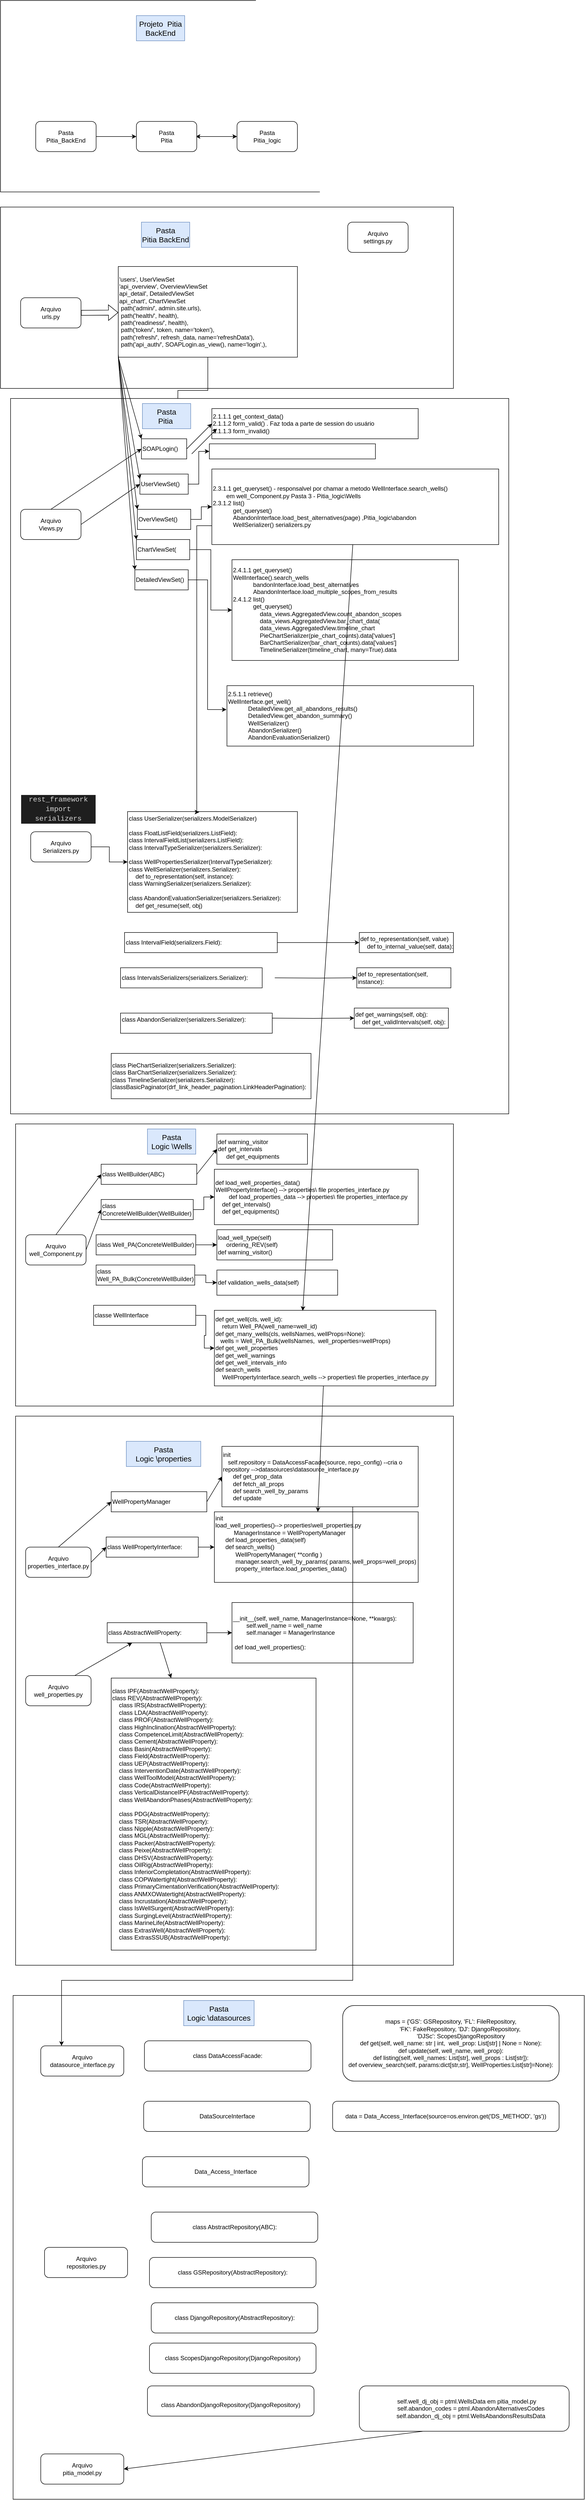 <mxfile version="22.0.4" type="github">
  <diagram name="Página-1" id="M4AG1U2UbQ92fK8j8NIL">
    <mxGraphModel dx="1624" dy="2036" grid="1" gridSize="10" guides="1" tooltips="1" connect="1" arrows="1" fold="1" page="1" pageScale="1" pageWidth="827" pageHeight="1169" math="0" shadow="0">
      <root>
        <mxCell id="0" />
        <mxCell id="1" parent="0" />
        <mxCell id="9rqynmllx5_fteItaD3S-75" value="" style="rounded=0;whiteSpace=wrap;html=1;" parent="1" vertex="1">
          <mxGeometry x="60" y="370" width="900" height="360" as="geometry" />
        </mxCell>
        <mxCell id="9rqynmllx5_fteItaD3S-1" value="" style="rounded=0;whiteSpace=wrap;html=1;" parent="1" vertex="1">
          <mxGeometry x="60" y="-40" width="680" height="380" as="geometry" />
        </mxCell>
        <mxCell id="9rqynmllx5_fteItaD3S-13" value="" style="edgeStyle=orthogonalEdgeStyle;rounded=0;orthogonalLoop=1;jettySize=auto;html=1;" parent="1" source="9rqynmllx5_fteItaD3S-2" target="9rqynmllx5_fteItaD3S-12" edge="1">
          <mxGeometry relative="1" as="geometry" />
        </mxCell>
        <mxCell id="9rqynmllx5_fteItaD3S-2" value="Pasta &lt;br&gt;Pitia_BackEnd" style="rounded=1;whiteSpace=wrap;html=1;" parent="1" vertex="1">
          <mxGeometry x="130" y="200" width="120" height="60" as="geometry" />
        </mxCell>
        <mxCell id="9rqynmllx5_fteItaD3S-4" value="Pasta&lt;br&gt;Pitia_logic" style="rounded=1;whiteSpace=wrap;html=1;" parent="1" vertex="1">
          <mxGeometry x="530" y="200" width="120" height="60" as="geometry" />
        </mxCell>
        <mxCell id="9rqynmllx5_fteItaD3S-7" value="" style="endArrow=classic;startArrow=classic;html=1;rounded=0;" parent="1" edge="1">
          <mxGeometry width="50" height="50" relative="1" as="geometry">
            <mxPoint x="448" y="230" as="sourcePoint" />
            <mxPoint x="530" y="230" as="targetPoint" />
            <Array as="points">
              <mxPoint x="530" y="230" />
            </Array>
          </mxGeometry>
        </mxCell>
        <mxCell id="9rqynmllx5_fteItaD3S-8" value="Projeto&amp;nbsp; Pitia BackEnd" style="text;html=1;strokeColor=#6c8ebf;fillColor=#dae8fc;align=center;verticalAlign=middle;whiteSpace=wrap;rounded=0;fontSize=15;" parent="1" vertex="1">
          <mxGeometry x="330" y="-10" width="96" height="50" as="geometry" />
        </mxCell>
        <mxCell id="9rqynmllx5_fteItaD3S-12" value="Pasta &lt;br&gt;Pitia" style="rounded=1;whiteSpace=wrap;html=1;" parent="1" vertex="1">
          <mxGeometry x="330" y="200" width="120" height="60" as="geometry" />
        </mxCell>
        <mxCell id="9rqynmllx5_fteItaD3S-15" value="Pasta&lt;br&gt;Pitia BackEnd" style="text;html=1;strokeColor=#6c8ebf;fillColor=#dae8fc;align=center;verticalAlign=middle;whiteSpace=wrap;rounded=0;fontSize=15;" parent="1" vertex="1">
          <mxGeometry x="340" y="400" width="96" height="50" as="geometry" />
        </mxCell>
        <mxCell id="9rqynmllx5_fteItaD3S-16" value="Arquivo&lt;br&gt;urls.py" style="rounded=1;whiteSpace=wrap;html=1;" parent="1" vertex="1">
          <mxGeometry x="100" y="550" width="120" height="60" as="geometry" />
        </mxCell>
        <mxCell id="9rqynmllx5_fteItaD3S-17" value="&lt;div&gt;&#39;users&#39;, UserViewSet&lt;/div&gt;&lt;div&gt;&lt;span style=&quot;background-color: initial;&quot;&gt;&#39;api_overview&#39;, OverviewViewSet&lt;/span&gt;&lt;br&gt;&lt;/div&gt;&lt;div&gt;api_detail&#39;, DetailedViewSet&lt;/div&gt;&lt;div&gt;api_chart&#39;, ChartViewSet&lt;/div&gt;&lt;div&gt;&lt;div&gt;&amp;nbsp;path(&#39;admin/&#39;, admin.site.urls),&lt;/div&gt;&lt;div&gt;&amp;nbsp;path(&#39;health/&#39;, health),&lt;/div&gt;&lt;div&gt;&amp;nbsp;path(&#39;readiness/&#39;, health),&lt;/div&gt;&lt;div&gt;&amp;nbsp;path(&#39;token/&#39;, token, name=&#39;token&#39;),&lt;/div&gt;&lt;div&gt;&amp;nbsp;path(&#39;refresh/&#39;, refresh_data, name=&#39;refreshData&#39;),&lt;/div&gt;&lt;div&gt;&amp;nbsp;path(&#39;api_auth/&#39;, SOAPLogin.as_view(), name=&#39;login&#39;,),&lt;/div&gt;&lt;/div&gt;" style="rounded=0;whiteSpace=wrap;html=1;align=left;spacingTop=0;" parent="1" vertex="1">
          <mxGeometry x="294" y="488" width="356" height="180" as="geometry" />
        </mxCell>
        <mxCell id="9rqynmllx5_fteItaD3S-18" value="" style="shape=flexArrow;endArrow=classic;html=1;rounded=0;exitX=1;exitY=0.5;exitDx=0;exitDy=0;" parent="1" source="9rqynmllx5_fteItaD3S-16" target="9rqynmllx5_fteItaD3S-17" edge="1">
          <mxGeometry width="50" height="50" relative="1" as="geometry">
            <mxPoint x="380" y="400" as="sourcePoint" />
            <mxPoint x="430" y="350" as="targetPoint" />
          </mxGeometry>
        </mxCell>
        <mxCell id="9rqynmllx5_fteItaD3S-20" value="Arquivo&lt;br&gt;settings.py" style="rounded=1;whiteSpace=wrap;html=1;" parent="1" vertex="1">
          <mxGeometry x="750" y="400" width="120" height="60" as="geometry" />
        </mxCell>
        <mxCell id="9rqynmllx5_fteItaD3S-21" value="Frameword Django" style="text;html=1;strokeColor=none;fillColor=none;align=center;verticalAlign=middle;whiteSpace=wrap;rounded=0;" parent="1" vertex="1">
          <mxGeometry x="110" y="770" width="60" height="30" as="geometry" />
        </mxCell>
        <mxCell id="9rqynmllx5_fteItaD3S-22" value="" style="edgeStyle=orthogonalEdgeStyle;rounded=0;orthogonalLoop=1;jettySize=auto;html=1;" parent="1" source="9rqynmllx5_fteItaD3S-17" edge="1">
          <mxGeometry relative="1" as="geometry">
            <mxPoint x="260" y="240" as="sourcePoint" />
            <mxPoint x="412" y="800" as="targetPoint" />
          </mxGeometry>
        </mxCell>
        <mxCell id="9rqynmllx5_fteItaD3S-23" value="" style="rounded=0;whiteSpace=wrap;html=1;" parent="1" vertex="1">
          <mxGeometry x="80" y="750" width="990" height="1420" as="geometry" />
        </mxCell>
        <mxCell id="9rqynmllx5_fteItaD3S-24" value="Pasta&lt;br&gt;Pitia&amp;nbsp;" style="text;html=1;strokeColor=#6c8ebf;fillColor=#dae8fc;align=center;verticalAlign=middle;whiteSpace=wrap;rounded=0;fontSize=15;" parent="1" vertex="1">
          <mxGeometry x="342" y="760" width="96" height="50" as="geometry" />
        </mxCell>
        <mxCell id="9rqynmllx5_fteItaD3S-25" value="Arquivo&lt;br&gt;Views.py" style="rounded=1;whiteSpace=wrap;html=1;" parent="1" vertex="1">
          <mxGeometry x="100" y="970" width="120" height="60" as="geometry" />
        </mxCell>
        <mxCell id="9rqynmllx5_fteItaD3S-26" value="SOAPLogin()" style="rounded=0;whiteSpace=wrap;html=1;align=left;spacingTop=0;" parent="1" vertex="1">
          <mxGeometry x="340" y="830" width="90" height="40" as="geometry" />
        </mxCell>
        <mxCell id="9rqynmllx5_fteItaD3S-28" value="&lt;div&gt;2.1.1.1 get_context_data()&lt;/div&gt;&lt;div&gt;2.1.1.2 form_valid() . Faz toda a parte de session do usuário&lt;span style=&quot;&quot;&gt;&lt;/span&gt;&lt;/div&gt;&lt;div&gt;&lt;span style=&quot;&quot;&gt;2.1.1.3 form_invalid()&lt;/span&gt;&lt;/div&gt;" style="rounded=0;whiteSpace=wrap;html=1;align=left;spacingTop=0;" parent="1" vertex="1">
          <mxGeometry x="480" y="770" width="410" height="60" as="geometry" />
        </mxCell>
        <mxCell id="9rqynmllx5_fteItaD3S-29" value="" style="endArrow=classic;html=1;rounded=0;entryX=0;entryY=0.5;entryDx=0;entryDy=0;exitX=0.5;exitY=0;exitDx=0;exitDy=0;" parent="1" source="9rqynmllx5_fteItaD3S-25" target="9rqynmllx5_fteItaD3S-26" edge="1">
          <mxGeometry width="50" height="50" relative="1" as="geometry">
            <mxPoint x="200" y="980" as="sourcePoint" />
            <mxPoint x="250" y="930" as="targetPoint" />
          </mxGeometry>
        </mxCell>
        <mxCell id="9rqynmllx5_fteItaD3S-30" value="" style="endArrow=classic;html=1;rounded=0;entryX=0;entryY=0.5;entryDx=0;entryDy=0;exitX=1;exitY=0.5;exitDx=0;exitDy=0;" parent="1" source="9rqynmllx5_fteItaD3S-26" target="9rqynmllx5_fteItaD3S-28" edge="1">
          <mxGeometry width="50" height="50" relative="1" as="geometry">
            <mxPoint x="210" y="990" as="sourcePoint" />
            <mxPoint x="320" y="930" as="targetPoint" />
          </mxGeometry>
        </mxCell>
        <mxCell id="9rqynmllx5_fteItaD3S-39" value="" style="edgeStyle=orthogonalEdgeStyle;rounded=0;orthogonalLoop=1;jettySize=auto;html=1;entryX=0;entryY=0.5;entryDx=0;entryDy=0;" parent="1" source="9rqynmllx5_fteItaD3S-35" target="9rqynmllx5_fteItaD3S-44" edge="1">
          <mxGeometry relative="1" as="geometry">
            <mxPoint x="426" y="990" as="targetPoint" />
            <Array as="points" />
          </mxGeometry>
        </mxCell>
        <mxCell id="9rqynmllx5_fteItaD3S-35" value="UserViewSet()" style="rounded=0;whiteSpace=wrap;html=1;align=left;spacingTop=0;" parent="1" vertex="1">
          <mxGeometry x="337" y="900" width="96" height="40" as="geometry" />
        </mxCell>
        <mxCell id="9rqynmllx5_fteItaD3S-37" value="" style="endArrow=classic;html=1;rounded=0;exitX=1;exitY=0.5;exitDx=0;exitDy=0;entryX=0;entryY=0.5;entryDx=0;entryDy=0;" parent="1" source="9rqynmllx5_fteItaD3S-25" target="9rqynmllx5_fteItaD3S-35" edge="1">
          <mxGeometry width="50" height="50" relative="1" as="geometry">
            <mxPoint x="200" y="1050" as="sourcePoint" />
            <mxPoint x="310" y="990" as="targetPoint" />
          </mxGeometry>
        </mxCell>
        <mxCell id="9rqynmllx5_fteItaD3S-40" value="OverViewSet()" style="rounded=0;whiteSpace=wrap;html=1;align=left;spacingTop=0;" parent="1" vertex="1">
          <mxGeometry x="332" y="970" width="106" height="40" as="geometry" />
        </mxCell>
        <mxCell id="9rqynmllx5_fteItaD3S-41" value="ChartViewSet(" style="rounded=0;whiteSpace=wrap;html=1;align=left;spacingTop=0;" parent="1" vertex="1">
          <mxGeometry x="330" y="1030" width="106" height="40" as="geometry" />
        </mxCell>
        <mxCell id="9rqynmllx5_fteItaD3S-44" value="" style="rounded=0;whiteSpace=wrap;html=1;align=left;spacingTop=0;" parent="1" vertex="1">
          <mxGeometry x="475" y="840" width="330" height="30" as="geometry" />
        </mxCell>
        <mxCell id="9rqynmllx5_fteItaD3S-46" value="DetailedViewSet()" style="rounded=0;whiteSpace=wrap;html=1;align=left;spacingTop=0;" parent="1" vertex="1">
          <mxGeometry x="327" y="1090" width="106" height="40" as="geometry" />
        </mxCell>
        <mxCell id="9rqynmllx5_fteItaD3S-47" value="&lt;div&gt;2.3.1.1 get_queryset() - responsalvel por chamar&amp;nbsp;&lt;span style=&quot;background-color: initial;&quot;&gt;a metodo WellInterface.search_wells()&amp;nbsp;&lt;/span&gt;&lt;/div&gt;&lt;div&gt;&lt;span style=&quot;&quot;&gt;&lt;/span&gt;&lt;/div&gt;&lt;div&gt;&lt;span style=&quot;&quot;&gt;&lt;span style=&quot;&quot;&gt;&lt;span style=&quot;white-space: pre;&quot;&gt;&amp;nbsp;&amp;nbsp;&amp;nbsp;&amp;nbsp;&lt;/span&gt;&lt;span style=&quot;white-space: pre;&quot;&gt;&amp;nbsp;&amp;nbsp;&amp;nbsp;&amp;nbsp;&lt;/span&gt;&lt;/span&gt;em well_Component.py Pasta 3 - Pitia_logic\Wells&lt;/span&gt;&lt;/div&gt;&lt;div&gt;&lt;span style=&quot;&quot;&gt;2.3.1.2 list()&lt;/span&gt;&lt;/div&gt;&lt;div&gt;&lt;span style=&quot;&quot;&gt;&lt;span style=&quot;&quot;&gt;&lt;span style=&quot;white-space: pre;&quot;&gt;&amp;nbsp;&amp;nbsp;&amp;nbsp;&amp;nbsp;&lt;/span&gt;&lt;span style=&quot;white-space: pre;&quot;&gt;&amp;nbsp;&amp;nbsp;&amp;nbsp;&amp;nbsp;&lt;/span&gt;&lt;span style=&quot;white-space: pre;&quot;&gt;&amp;nbsp;&amp;nbsp;&amp;nbsp;&amp;nbsp;&lt;/span&gt;&lt;/span&gt;get_queryset()&lt;/span&gt;&lt;/div&gt;&lt;div&gt;&lt;span style=&quot;&quot;&gt;&lt;span style=&quot;&quot;&gt;&lt;span style=&quot;white-space: pre;&quot;&gt;&amp;nbsp;&amp;nbsp;&amp;nbsp;&amp;nbsp;&lt;/span&gt;&lt;span style=&quot;white-space: pre;&quot;&gt;&amp;nbsp;&amp;nbsp;&amp;nbsp;&amp;nbsp;&lt;/span&gt;&lt;span style=&quot;white-space: pre;&quot;&gt;&amp;nbsp;&amp;nbsp;&amp;nbsp;&amp;nbsp;&lt;/span&gt;&lt;/span&gt;AbandonInterface.load_best_alternatives(page) ,Pitia_logic\abandon&lt;/span&gt;&lt;/div&gt;&lt;div&gt;&lt;span style=&quot;&quot;&gt;&lt;span style=&quot;&quot;&gt;&lt;span style=&quot;white-space: pre;&quot;&gt;&amp;nbsp;&amp;nbsp;&amp;nbsp;&amp;nbsp;&lt;/span&gt;&lt;span style=&quot;white-space: pre;&quot;&gt;&amp;nbsp;&amp;nbsp;&amp;nbsp;&amp;nbsp;&lt;/span&gt;&lt;span style=&quot;white-space: pre;&quot;&gt;&amp;nbsp;&amp;nbsp;&amp;nbsp;&amp;nbsp;&lt;/span&gt;&lt;/span&gt;WellSerializer() serializers.py&lt;/span&gt;&lt;/div&gt;" style="rounded=0;whiteSpace=wrap;html=1;align=left;spacingTop=0;" parent="1" vertex="1">
          <mxGeometry x="480" y="890" width="570" height="150" as="geometry" />
        </mxCell>
        <mxCell id="9rqynmllx5_fteItaD3S-49" value="&lt;div&gt;2.4.1.1 get_queryset()&lt;/div&gt;&lt;div&gt;WellInterface().search_wells&lt;span style=&quot;&quot;&gt;&lt;/span&gt;&lt;/div&gt;&lt;div&gt;&lt;span style=&quot;&quot;&gt;&lt;span style=&quot;&quot;&gt;&lt;span style=&quot;white-space: pre;&quot;&gt;&amp;nbsp;&amp;nbsp;&amp;nbsp;&amp;nbsp;&lt;/span&gt;&lt;span style=&quot;white-space: pre;&quot;&gt;&amp;nbsp;&amp;nbsp;&amp;nbsp;&amp;nbsp;&lt;/span&gt;&lt;span style=&quot;white-space: pre;&quot;&gt;&amp;nbsp;&amp;nbsp;&amp;nbsp;&amp;nbsp;&lt;/span&gt;&lt;/span&gt;bandonInterface.load_best_alternatives&lt;/span&gt;&lt;/div&gt;&lt;div&gt;&lt;span style=&quot;&quot;&gt;&lt;span style=&quot;&quot;&gt;&lt;span style=&quot;white-space: pre;&quot;&gt;&amp;nbsp;&amp;nbsp;&amp;nbsp;&amp;nbsp;&lt;/span&gt;&lt;span style=&quot;white-space: pre;&quot;&gt;&amp;nbsp;&amp;nbsp;&amp;nbsp;&amp;nbsp;&lt;/span&gt;&lt;span style=&quot;white-space: pre;&quot;&gt;&amp;nbsp;&amp;nbsp;&amp;nbsp;&amp;nbsp;&lt;/span&gt;&lt;/span&gt;AbandonInterface.load_multiple_scopes_from_results&lt;/span&gt;&lt;/div&gt;&lt;div&gt;&lt;span style=&quot;&quot;&gt;2.4.1.2 list()&lt;/span&gt;&lt;/div&gt;&lt;div&gt;&lt;span style=&quot;&quot;&gt;&lt;span style=&quot;&quot;&gt;&lt;span style=&quot;white-space: pre;&quot;&gt;&amp;nbsp;&amp;nbsp;&amp;nbsp;&amp;nbsp;&lt;/span&gt;&lt;span style=&quot;white-space: pre;&quot;&gt;&amp;nbsp;&amp;nbsp;&amp;nbsp;&amp;nbsp;&lt;/span&gt;&lt;span style=&quot;white-space: pre;&quot;&gt;&amp;nbsp;&amp;nbsp;&amp;nbsp;&amp;nbsp;&lt;/span&gt;&lt;/span&gt;get_queryset()&lt;/span&gt;&lt;/div&gt;&lt;div&gt;&lt;span style=&quot;&quot;&gt;&lt;span style=&quot;&quot;&gt;&lt;span style=&quot;white-space: pre;&quot;&gt;&amp;nbsp;&amp;nbsp;&amp;nbsp;&amp;nbsp;&lt;/span&gt;&lt;span style=&quot;white-space: pre;&quot;&gt;&amp;nbsp;&amp;nbsp;&amp;nbsp;&amp;nbsp;&lt;/span&gt;&lt;span style=&quot;white-space: pre;&quot;&gt;&amp;nbsp;&amp;nbsp;&amp;nbsp;&amp;nbsp;&lt;/span&gt;&lt;span style=&quot;white-space: pre;&quot;&gt;&amp;nbsp;&amp;nbsp;&amp;nbsp;&amp;nbsp;&lt;/span&gt;&lt;/span&gt;data_views.AggregatedView.count_abandon_scopes&lt;/span&gt;&lt;/div&gt;&lt;div&gt;&lt;span style=&quot;&quot;&gt;&lt;span style=&quot;&quot;&gt;&lt;span style=&quot;white-space: pre;&quot;&gt;&amp;nbsp;&amp;nbsp;&amp;nbsp;&amp;nbsp;&lt;/span&gt;&lt;span style=&quot;white-space: pre;&quot;&gt;&amp;nbsp;&amp;nbsp;&amp;nbsp;&amp;nbsp;&lt;/span&gt;&lt;span style=&quot;white-space: pre;&quot;&gt;&amp;nbsp;&amp;nbsp;&amp;nbsp;&amp;nbsp;&lt;/span&gt;&lt;span style=&quot;white-space: pre;&quot;&gt;&amp;nbsp;&amp;nbsp;&amp;nbsp;&amp;nbsp;&lt;/span&gt;&lt;/span&gt;data_views.AggregatedView.bar_chart_data(&lt;/span&gt;&lt;/div&gt;&lt;div&gt;&lt;span style=&quot;&quot;&gt;&lt;span style=&quot;&quot;&gt;&lt;span style=&quot;white-space: pre;&quot;&gt;&amp;nbsp;&amp;nbsp;&amp;nbsp;&amp;nbsp;&lt;/span&gt;&lt;span style=&quot;white-space: pre;&quot;&gt;&amp;nbsp;&amp;nbsp;&amp;nbsp;&amp;nbsp;&lt;/span&gt;&lt;span style=&quot;white-space: pre;&quot;&gt;&amp;nbsp;&amp;nbsp;&amp;nbsp;&amp;nbsp;&lt;/span&gt;&lt;span style=&quot;white-space: pre;&quot;&gt;&amp;nbsp;&amp;nbsp;&amp;nbsp;&amp;nbsp;&lt;/span&gt;&lt;/span&gt;data_views.AggregatedView.timeline_chart&lt;span style=&quot;&quot;&gt;&lt;span style=&quot;white-space: pre;&quot;&gt;&amp;nbsp;&amp;nbsp;&amp;nbsp;&amp;nbsp;&lt;/span&gt;&lt;/span&gt;&lt;/span&gt;&lt;/div&gt;&lt;div&gt;&lt;span style=&quot;&quot;&gt;&lt;span style=&quot;&quot;&gt;&lt;span style=&quot;white-space: pre;&quot;&gt;&amp;nbsp;&amp;nbsp;&amp;nbsp;&amp;nbsp;&lt;/span&gt;&lt;span style=&quot;white-space: pre;&quot;&gt;&amp;nbsp;&amp;nbsp;&amp;nbsp;&amp;nbsp;&lt;/span&gt;&lt;span style=&quot;white-space: pre;&quot;&gt;&amp;nbsp;&amp;nbsp;&amp;nbsp;&amp;nbsp;&lt;/span&gt;&lt;span style=&quot;white-space: pre;&quot;&gt;&amp;nbsp;&amp;nbsp;&amp;nbsp;&amp;nbsp;&lt;/span&gt;&lt;/span&gt;PieChartSerializer(pie_chart_counts).data[&#39;values&#39;]&lt;/span&gt;&lt;/div&gt;&lt;div&gt;&lt;span style=&quot;&quot;&gt;&lt;span style=&quot;&quot;&gt;&lt;span style=&quot;white-space: pre;&quot;&gt;&amp;nbsp;&amp;nbsp;&amp;nbsp;&amp;nbsp;&lt;/span&gt;&lt;span style=&quot;white-space: pre;&quot;&gt;&amp;nbsp;&amp;nbsp;&amp;nbsp;&amp;nbsp;&lt;/span&gt;&lt;span style=&quot;white-space: pre;&quot;&gt;&amp;nbsp;&amp;nbsp;&amp;nbsp;&amp;nbsp;&lt;/span&gt;&lt;span style=&quot;white-space: pre;&quot;&gt;&amp;nbsp;&amp;nbsp;&amp;nbsp;&amp;nbsp;&lt;/span&gt;&lt;/span&gt;BarChartSerializer(bar_chart_counts).data[&#39;values&#39;]&lt;/span&gt;&lt;/div&gt;&lt;div&gt;&lt;span style=&quot;&quot;&gt;&lt;span style=&quot;&quot;&gt;&lt;span style=&quot;white-space: pre;&quot;&gt;&amp;nbsp;&amp;nbsp;&amp;nbsp;&amp;nbsp;&lt;/span&gt;&lt;span style=&quot;white-space: pre;&quot;&gt;&amp;nbsp;&amp;nbsp;&amp;nbsp;&amp;nbsp;&lt;/span&gt;&lt;span style=&quot;white-space: pre;&quot;&gt;&amp;nbsp;&amp;nbsp;&amp;nbsp;&amp;nbsp;&lt;/span&gt;&lt;span style=&quot;white-space: pre;&quot;&gt;&amp;nbsp;&amp;nbsp;&amp;nbsp;&amp;nbsp;&lt;/span&gt;&lt;/span&gt;TimelineSerializer(timeline_chart, many=True).data&lt;/span&gt;&lt;/div&gt;" style="rounded=0;whiteSpace=wrap;html=1;align=left;spacingTop=0;" parent="1" vertex="1">
          <mxGeometry x="520" y="1070" width="450" height="200" as="geometry" />
        </mxCell>
        <mxCell id="9rqynmllx5_fteItaD3S-50" value="&lt;div&gt;2.5.1.1 retrieve()&lt;/div&gt;&lt;div&gt;WellInterface.get_well()&lt;span style=&quot;&quot;&gt;&lt;/span&gt;&lt;/div&gt;&lt;div&gt;&lt;span style=&quot;&quot;&gt;&lt;span style=&quot;&quot;&gt;&lt;span style=&quot;white-space: pre;&quot;&gt;&amp;nbsp;&amp;nbsp;&amp;nbsp;&amp;nbsp;&lt;/span&gt;&lt;span style=&quot;white-space: pre;&quot;&gt;&amp;nbsp;&amp;nbsp;&amp;nbsp;&amp;nbsp;&lt;/span&gt;&lt;span style=&quot;white-space: pre;&quot;&gt;&amp;nbsp;&amp;nbsp;&amp;nbsp;&amp;nbsp;&lt;/span&gt;&lt;/span&gt;DetailedView.get_all_abandons_results()&lt;/span&gt;&lt;/div&gt;&lt;div&gt;&lt;span style=&quot;&quot;&gt;&lt;span style=&quot;&quot;&gt;&lt;span style=&quot;white-space: pre;&quot;&gt;&amp;nbsp;&amp;nbsp;&amp;nbsp;&amp;nbsp;&lt;/span&gt;&lt;span style=&quot;white-space: pre;&quot;&gt;&amp;nbsp;&amp;nbsp;&amp;nbsp;&amp;nbsp;&lt;/span&gt;&lt;span style=&quot;white-space: pre;&quot;&gt;&amp;nbsp;&amp;nbsp;&amp;nbsp;&amp;nbsp;&lt;/span&gt;&lt;/span&gt;DetailedView.get_abandon_summary()&lt;/span&gt;&lt;/div&gt;&lt;div&gt;&lt;span style=&quot;&quot;&gt;&lt;span style=&quot;&quot;&gt;&lt;span style=&quot;white-space: pre;&quot;&gt;&amp;nbsp;&amp;nbsp;&amp;nbsp;&amp;nbsp;&lt;/span&gt;&lt;span style=&quot;white-space: pre;&quot;&gt;&amp;nbsp;&amp;nbsp;&amp;nbsp;&amp;nbsp;&lt;/span&gt;&lt;span style=&quot;white-space: pre;&quot;&gt;&amp;nbsp;&amp;nbsp;&amp;nbsp;&amp;nbsp;&lt;/span&gt;&lt;/span&gt;WellSerializer()&lt;/span&gt;&lt;/div&gt;&lt;div&gt;&lt;span style=&quot;&quot;&gt;&lt;span style=&quot;&quot;&gt;&lt;span style=&quot;white-space: pre;&quot;&gt;&amp;nbsp;&amp;nbsp;&amp;nbsp;&amp;nbsp;&lt;/span&gt;&lt;span style=&quot;white-space: pre;&quot;&gt;&amp;nbsp;&amp;nbsp;&amp;nbsp;&amp;nbsp;&lt;/span&gt;&lt;span style=&quot;white-space: pre;&quot;&gt;&amp;nbsp;&amp;nbsp;&amp;nbsp;&amp;nbsp;&lt;/span&gt;&lt;/span&gt;AbandonSerializer()&lt;/span&gt;&lt;/div&gt;&lt;div&gt;&lt;span style=&quot;&quot;&gt;&lt;span style=&quot;&quot;&gt;&lt;span style=&quot;white-space: pre;&quot;&gt;&amp;nbsp;&amp;nbsp;&amp;nbsp;&amp;nbsp;&lt;/span&gt;&lt;span style=&quot;white-space: pre;&quot;&gt;&amp;nbsp;&amp;nbsp;&amp;nbsp;&amp;nbsp;&lt;/span&gt;&lt;span style=&quot;white-space: pre;&quot;&gt;&amp;nbsp;&amp;nbsp;&amp;nbsp;&amp;nbsp;&lt;/span&gt;&lt;/span&gt;AbandonEvaluationSerializer()&lt;/span&gt;&lt;/div&gt;" style="rounded=0;whiteSpace=wrap;html=1;align=left;spacingTop=0;" parent="1" vertex="1">
          <mxGeometry x="510" y="1320" width="490" height="120" as="geometry" />
        </mxCell>
        <mxCell id="9rqynmllx5_fteItaD3S-51" value="" style="edgeStyle=orthogonalEdgeStyle;rounded=0;orthogonalLoop=1;jettySize=auto;html=1;entryX=0;entryY=0.5;entryDx=0;entryDy=0;" parent="1" source="9rqynmllx5_fteItaD3S-40" target="9rqynmllx5_fteItaD3S-47" edge="1">
          <mxGeometry relative="1" as="geometry">
            <mxPoint x="443" y="930" as="sourcePoint" />
            <mxPoint x="490" y="960" as="targetPoint" />
            <Array as="points" />
          </mxGeometry>
        </mxCell>
        <mxCell id="9rqynmllx5_fteItaD3S-52" value="" style="edgeStyle=orthogonalEdgeStyle;rounded=0;orthogonalLoop=1;jettySize=auto;html=1;" parent="1" source="9rqynmllx5_fteItaD3S-41" target="9rqynmllx5_fteItaD3S-49" edge="1">
          <mxGeometry relative="1" as="geometry">
            <mxPoint x="448" y="1000" as="sourcePoint" />
            <mxPoint x="490" y="970" as="targetPoint" />
            <Array as="points" />
          </mxGeometry>
        </mxCell>
        <mxCell id="9rqynmllx5_fteItaD3S-53" value="" style="edgeStyle=orthogonalEdgeStyle;rounded=0;orthogonalLoop=1;jettySize=auto;html=1;exitX=1;exitY=0.5;exitDx=0;exitDy=0;entryX=-0.002;entryY=0.396;entryDx=0;entryDy=0;entryPerimeter=0;" parent="1" source="9rqynmllx5_fteItaD3S-46" edge="1" target="9rqynmllx5_fteItaD3S-50">
          <mxGeometry relative="1" as="geometry">
            <mxPoint x="446" y="1060" as="sourcePoint" />
            <mxPoint x="450" y="1370" as="targetPoint" />
            <Array as="points" />
          </mxGeometry>
        </mxCell>
        <mxCell id="9rqynmllx5_fteItaD3S-55" value="" style="rounded=0;whiteSpace=wrap;html=1;" parent="1" vertex="1">
          <mxGeometry x="90" y="2190" width="870" height="560" as="geometry" />
        </mxCell>
        <mxCell id="9rqynmllx5_fteItaD3S-56" value="Pasta&lt;br&gt;Logic \Wells" style="text;html=1;strokeColor=#6c8ebf;fillColor=#dae8fc;align=center;verticalAlign=middle;whiteSpace=wrap;rounded=0;fontSize=15;" parent="1" vertex="1">
          <mxGeometry x="352" y="2200" width="96" height="50" as="geometry" />
        </mxCell>
        <mxCell id="9rqynmllx5_fteItaD3S-57" value="Arquivo&lt;br&gt;well_Component.py" style="rounded=1;whiteSpace=wrap;html=1;" parent="1" vertex="1">
          <mxGeometry x="110" y="2410" width="120" height="60" as="geometry" />
        </mxCell>
        <mxCell id="9rqynmllx5_fteItaD3S-58" value="class WellBuilder(ABC)" style="rounded=0;whiteSpace=wrap;html=1;align=left;spacingTop=0;" parent="1" vertex="1">
          <mxGeometry x="260" y="2270" width="190" height="40" as="geometry" />
        </mxCell>
        <mxCell id="9rqynmllx5_fteItaD3S-59" value="&lt;div&gt;def warning_visitor&lt;/div&gt;&lt;div&gt; def get_intervals&lt;span style=&quot;&quot;&gt;&lt;/span&gt;&lt;/div&gt;&lt;div&gt;&lt;span style=&quot;&quot;&gt;&lt;span style=&quot;&quot;&gt;&lt;span style=&quot;white-space: pre;&quot;&gt;&amp;nbsp;&amp;nbsp;&amp;nbsp;&amp;nbsp;&lt;/span&gt;&lt;/span&gt; def get_equipments&lt;/span&gt;&lt;/div&gt;" style="rounded=0;whiteSpace=wrap;html=1;align=left;spacingTop=0;" parent="1" vertex="1">
          <mxGeometry x="490" y="2210" width="180" height="60" as="geometry" />
        </mxCell>
        <mxCell id="9rqynmllx5_fteItaD3S-60" value="" style="endArrow=classic;html=1;rounded=0;entryX=0;entryY=0.5;entryDx=0;entryDy=0;exitX=0.5;exitY=0;exitDx=0;exitDy=0;" parent="1" source="9rqynmllx5_fteItaD3S-57" target="9rqynmllx5_fteItaD3S-58" edge="1">
          <mxGeometry width="50" height="50" relative="1" as="geometry">
            <mxPoint x="210" y="2420" as="sourcePoint" />
            <mxPoint x="260" y="2370" as="targetPoint" />
          </mxGeometry>
        </mxCell>
        <mxCell id="9rqynmllx5_fteItaD3S-61" value="" style="endArrow=classic;html=1;rounded=0;entryX=0;entryY=0.5;entryDx=0;entryDy=0;exitX=1;exitY=0.5;exitDx=0;exitDy=0;" parent="1" source="9rqynmllx5_fteItaD3S-58" target="9rqynmllx5_fteItaD3S-59" edge="1">
          <mxGeometry width="50" height="50" relative="1" as="geometry">
            <mxPoint x="220" y="2430" as="sourcePoint" />
            <mxPoint x="330" y="2370" as="targetPoint" />
          </mxGeometry>
        </mxCell>
        <mxCell id="9rqynmllx5_fteItaD3S-62" value="" style="edgeStyle=orthogonalEdgeStyle;rounded=0;orthogonalLoop=1;jettySize=auto;html=1;entryX=0;entryY=0.5;entryDx=0;entryDy=0;" parent="1" source="9rqynmllx5_fteItaD3S-63" target="9rqynmllx5_fteItaD3S-67" edge="1">
          <mxGeometry relative="1" as="geometry">
            <mxPoint x="436" y="2430" as="targetPoint" />
            <Array as="points" />
          </mxGeometry>
        </mxCell>
        <mxCell id="9rqynmllx5_fteItaD3S-63" value="class ConcreteWellBuilder(WellBuilder)" style="rounded=0;whiteSpace=wrap;html=1;align=left;spacingTop=0;" parent="1" vertex="1">
          <mxGeometry x="260" y="2340" width="183" height="40" as="geometry" />
        </mxCell>
        <mxCell id="9rqynmllx5_fteItaD3S-64" value="" style="endArrow=classic;html=1;rounded=0;exitX=1;exitY=0.5;exitDx=0;exitDy=0;entryX=0;entryY=0.5;entryDx=0;entryDy=0;" parent="1" source="9rqynmllx5_fteItaD3S-57" target="9rqynmllx5_fteItaD3S-63" edge="1">
          <mxGeometry width="50" height="50" relative="1" as="geometry">
            <mxPoint x="210" y="2490" as="sourcePoint" />
            <mxPoint x="320" y="2430" as="targetPoint" />
          </mxGeometry>
        </mxCell>
        <mxCell id="9rqynmllx5_fteItaD3S-65" value="class Well_PA(ConcreteWellBuilder)" style="rounded=0;whiteSpace=wrap;html=1;align=left;spacingTop=0;" parent="1" vertex="1">
          <mxGeometry x="250" y="2410" width="198" height="40" as="geometry" />
        </mxCell>
        <mxCell id="9rqynmllx5_fteItaD3S-66" value="class Well_PA_Bulk(ConcreteWellBuilder)" style="rounded=0;whiteSpace=wrap;html=1;align=left;spacingTop=0;" parent="1" vertex="1">
          <mxGeometry x="250" y="2470" width="196" height="40" as="geometry" />
        </mxCell>
        <mxCell id="9rqynmllx5_fteItaD3S-67" value="&lt;div&gt;def load_well_properties_data()&lt;/div&gt;&lt;div&gt;WellPropertyInterface() --&amp;gt; properties\ file properties_interface.py&lt;span style=&quot;&quot;&gt;&lt;/span&gt;&lt;/div&gt;&lt;div&gt;&lt;span style=&quot;&quot;&gt;&lt;span style=&quot;&quot;&gt;&lt;span style=&quot;white-space: pre;&quot;&gt;&amp;nbsp;&amp;nbsp;&amp;nbsp;&amp;nbsp;&lt;/span&gt;&lt;span style=&quot;white-space: pre;&quot;&gt;&amp;nbsp;&amp;nbsp;&amp;nbsp;&amp;nbsp;&lt;/span&gt;&lt;/span&gt;def load_properties_data --&amp;gt; properties\ file properties_interface.py&lt;/span&gt;&lt;/div&gt;&lt;div&gt;&lt;span style=&quot;&quot;&gt;&lt;span style=&quot;&quot;&gt;&lt;span style=&quot;white-space: pre;&quot;&gt;&amp;nbsp;&amp;nbsp;&amp;nbsp;&amp;nbsp;&lt;/span&gt;&lt;/span&gt;def get_intervals()&lt;/span&gt;&lt;/div&gt;&lt;div&gt;&lt;span style=&quot;&quot;&gt;&lt;span style=&quot;&quot;&gt;&lt;span style=&quot;white-space: pre;&quot;&gt;&amp;nbsp;&amp;nbsp;&amp;nbsp;&amp;nbsp;&lt;/span&gt;&lt;/span&gt;def get_equipments()&lt;/span&gt;&lt;/div&gt;" style="rounded=0;whiteSpace=wrap;html=1;align=left;spacingTop=0;" parent="1" vertex="1">
          <mxGeometry x="485" y="2280" width="405" height="110" as="geometry" />
        </mxCell>
        <mxCell id="9rqynmllx5_fteItaD3S-68" value="classe WellInterface" style="rounded=0;whiteSpace=wrap;html=1;align=left;spacingTop=0;" parent="1" vertex="1">
          <mxGeometry x="245" y="2550" width="203" height="40" as="geometry" />
        </mxCell>
        <mxCell id="9rqynmllx5_fteItaD3S-69" value="&lt;div&gt;load_well_type(self)&lt;/div&gt;&lt;div&gt;&amp;nbsp; &amp;nbsp; &amp;nbsp;ordering_REV(self)&lt;/div&gt;&lt;div&gt; def warning_visitor()&lt;span style=&quot;&quot;&gt;&lt;/span&gt;&lt;/div&gt;" style="rounded=0;whiteSpace=wrap;html=1;align=left;spacingTop=0;" parent="1" vertex="1">
          <mxGeometry x="490" y="2400" width="230" height="60" as="geometry" />
        </mxCell>
        <mxCell id="9rqynmllx5_fteItaD3S-70" value="def validation_wells_data(self)&amp;nbsp;" style="rounded=0;whiteSpace=wrap;html=1;align=left;spacingTop=0;" parent="1" vertex="1">
          <mxGeometry x="490" y="2480" width="240" height="50" as="geometry" />
        </mxCell>
        <mxCell id="9rqynmllx5_fteItaD3S-71" value="&lt;div&gt;def get_well(cls, well_id):&lt;/div&gt;&lt;div&gt;&amp;nbsp; &amp;nbsp; return Well_PA(well_name=well_id)&lt;/div&gt;&lt;div&gt; def get_many_wells(cls, wellsNames, wellProps=None):&lt;span style=&quot;&quot;&gt;&lt;/span&gt;&lt;/div&gt;&lt;div&gt;&amp;nbsp; &amp;nbsp;wells = Well_PA_Bulk(wellsNames,&amp;nbsp; well_properties=wellProps)&lt;/div&gt;&lt;div&gt;&lt;span style=&quot;&quot;&gt;def get_well_properties&lt;/span&gt;&lt;/div&gt;&lt;div&gt;&lt;span style=&quot;&quot;&gt;def get_well_warnings&lt;/span&gt;&lt;/div&gt;&lt;div&gt;&lt;span style=&quot;&quot;&gt;def get_well_intervals_info&lt;/span&gt;&lt;/div&gt;&lt;div&gt;&lt;span style=&quot;&quot;&gt;def search_wells&lt;/span&gt;&lt;/div&gt;&lt;div&gt;&lt;span style=&quot;&quot;&gt;&lt;span style=&quot;&quot;&gt;&lt;span style=&quot;white-space: pre;&quot;&gt;&amp;nbsp;&amp;nbsp;&amp;nbsp;&amp;nbsp;&lt;/span&gt;&lt;/span&gt;WellPropertyInterface.search_wells --&amp;gt; properties\ file properties_interface.py&lt;/span&gt;&lt;/div&gt;" style="rounded=0;whiteSpace=wrap;html=1;align=left;spacingTop=0;" parent="1" vertex="1">
          <mxGeometry x="485" y="2560" width="440" height="150" as="geometry" />
        </mxCell>
        <mxCell id="9rqynmllx5_fteItaD3S-72" value="" style="edgeStyle=orthogonalEdgeStyle;rounded=0;orthogonalLoop=1;jettySize=auto;html=1;entryX=0;entryY=0.5;entryDx=0;entryDy=0;" parent="1" source="9rqynmllx5_fteItaD3S-65" target="9rqynmllx5_fteItaD3S-69" edge="1">
          <mxGeometry relative="1" as="geometry">
            <mxPoint x="453" y="2370" as="sourcePoint" />
            <mxPoint x="500" y="2400" as="targetPoint" />
            <Array as="points" />
          </mxGeometry>
        </mxCell>
        <mxCell id="9rqynmllx5_fteItaD3S-73" value="" style="edgeStyle=orthogonalEdgeStyle;rounded=0;orthogonalLoop=1;jettySize=auto;html=1;" parent="1" source="9rqynmllx5_fteItaD3S-66" target="9rqynmllx5_fteItaD3S-70" edge="1">
          <mxGeometry relative="1" as="geometry">
            <mxPoint x="458" y="2440" as="sourcePoint" />
            <mxPoint x="500" y="2410" as="targetPoint" />
            <Array as="points" />
          </mxGeometry>
        </mxCell>
        <mxCell id="9rqynmllx5_fteItaD3S-74" value="" style="edgeStyle=orthogonalEdgeStyle;rounded=0;orthogonalLoop=1;jettySize=auto;html=1;exitX=1;exitY=0.5;exitDx=0;exitDy=0;entryX=0;entryY=0.5;entryDx=0;entryDy=0;" parent="1" source="9rqynmllx5_fteItaD3S-68" target="9rqynmllx5_fteItaD3S-71" edge="1">
          <mxGeometry relative="1" as="geometry">
            <mxPoint x="456" y="2500" as="sourcePoint" />
            <mxPoint x="460" y="2810" as="targetPoint" />
            <Array as="points" />
          </mxGeometry>
        </mxCell>
        <mxCell id="9rqynmllx5_fteItaD3S-78" value="" style="endArrow=classic;html=1;rounded=0;entryX=0.399;entryY=0.006;entryDx=0;entryDy=0;entryPerimeter=0;" parent="1" source="9rqynmllx5_fteItaD3S-47" target="9rqynmllx5_fteItaD3S-71" edge="1">
          <mxGeometry width="50" height="50" relative="1" as="geometry">
            <mxPoint x="470" y="1410" as="sourcePoint" />
            <mxPoint x="620" y="1530" as="targetPoint" />
          </mxGeometry>
        </mxCell>
        <mxCell id="9rqynmllx5_fteItaD3S-79" value="" style="rounded=0;whiteSpace=wrap;html=1;" parent="1" vertex="1">
          <mxGeometry x="90" y="2770" width="870" height="1090" as="geometry" />
        </mxCell>
        <mxCell id="9rqynmllx5_fteItaD3S-80" value="Pasta&lt;br&gt;Logic \properties" style="text;html=1;strokeColor=#6c8ebf;fillColor=#dae8fc;align=center;verticalAlign=middle;whiteSpace=wrap;rounded=0;fontSize=15;" parent="1" vertex="1">
          <mxGeometry x="310" y="2820" width="148" height="50" as="geometry" />
        </mxCell>
        <mxCell id="9rqynmllx5_fteItaD3S-81" value="Arquivo&lt;br&gt;properties_interface.py" style="rounded=1;whiteSpace=wrap;html=1;" parent="1" vertex="1">
          <mxGeometry x="110" y="3030" width="130" height="60" as="geometry" />
        </mxCell>
        <mxCell id="9rqynmllx5_fteItaD3S-82" value="WellPropertyManager" style="rounded=0;whiteSpace=wrap;html=1;align=left;spacingTop=0;" parent="1" vertex="1">
          <mxGeometry x="280" y="2920" width="190" height="40" as="geometry" />
        </mxCell>
        <mxCell id="9rqynmllx5_fteItaD3S-83" value="&lt;div&gt;init&lt;/div&gt;&lt;div&gt;&amp;nbsp; &amp;nbsp;self.repository = DataAccessFacade(source, repo_config) --cria o repository --&amp;gt;datasoiurces\datasource_interface.py&lt;span style=&quot;&quot;&gt;&lt;/span&gt;&lt;/div&gt;&lt;div&gt;&lt;span style=&quot;&quot;&gt;&lt;span style=&quot;&quot;&gt;&lt;span style=&quot;white-space: pre;&quot;&gt;&amp;nbsp;&amp;nbsp;&amp;nbsp;&amp;nbsp;&lt;/span&gt;&lt;/span&gt;&amp;nbsp; def get_prop_data&lt;/span&gt;&lt;/div&gt;&lt;div&gt;&lt;span style=&quot;&quot;&gt;&lt;span style=&quot;&quot;&gt;&lt;span style=&quot;white-space: pre;&quot;&gt;&amp;nbsp;&amp;nbsp;&amp;nbsp;&amp;nbsp;&lt;/span&gt;&lt;/span&gt;&amp;nbsp; def fetch_all_props&lt;/span&gt;&lt;/div&gt;&lt;div&gt;&lt;span style=&quot;&quot;&gt;&lt;span style=&quot;&quot;&gt;&lt;span style=&quot;white-space: pre;&quot;&gt;&amp;nbsp;&amp;nbsp;&amp;nbsp;&amp;nbsp;&lt;/span&gt;&lt;/span&gt;&amp;nbsp; def search_well_by_params&lt;/span&gt;&lt;/div&gt;&lt;div&gt;&lt;span style=&quot;&quot;&gt;&lt;span style=&quot;&quot;&gt;&lt;span style=&quot;white-space: pre;&quot;&gt;&amp;nbsp;&amp;nbsp;&amp;nbsp;&amp;nbsp;&lt;/span&gt;&lt;/span&gt;&amp;nbsp; def update&lt;/span&gt;&lt;/div&gt;" style="rounded=0;whiteSpace=wrap;html=1;align=left;spacingTop=0;" parent="1" vertex="1">
          <mxGeometry x="500" y="2830" width="390" height="120" as="geometry" />
        </mxCell>
        <mxCell id="9rqynmllx5_fteItaD3S-84" value="" style="endArrow=classic;html=1;rounded=0;entryX=0;entryY=0.5;entryDx=0;entryDy=0;exitX=0.5;exitY=0;exitDx=0;exitDy=0;" parent="1" source="9rqynmllx5_fteItaD3S-81" target="9rqynmllx5_fteItaD3S-82" edge="1">
          <mxGeometry width="50" height="50" relative="1" as="geometry">
            <mxPoint x="220" y="3040" as="sourcePoint" />
            <mxPoint x="270" y="2990" as="targetPoint" />
          </mxGeometry>
        </mxCell>
        <mxCell id="9rqynmllx5_fteItaD3S-85" value="" style="endArrow=classic;html=1;rounded=0;entryX=0;entryY=0.5;entryDx=0;entryDy=0;exitX=1;exitY=0.5;exitDx=0;exitDy=0;" parent="1" source="9rqynmllx5_fteItaD3S-82" target="9rqynmllx5_fteItaD3S-83" edge="1">
          <mxGeometry width="50" height="50" relative="1" as="geometry">
            <mxPoint x="230" y="3050" as="sourcePoint" />
            <mxPoint x="340" y="2990" as="targetPoint" />
          </mxGeometry>
        </mxCell>
        <mxCell id="9rqynmllx5_fteItaD3S-86" value="" style="edgeStyle=orthogonalEdgeStyle;rounded=0;orthogonalLoop=1;jettySize=auto;html=1;entryX=0;entryY=0.5;entryDx=0;entryDy=0;" parent="1" source="9rqynmllx5_fteItaD3S-87" target="9rqynmllx5_fteItaD3S-91" edge="1">
          <mxGeometry relative="1" as="geometry">
            <mxPoint x="446" y="3050" as="targetPoint" />
            <Array as="points" />
          </mxGeometry>
        </mxCell>
        <mxCell id="9rqynmllx5_fteItaD3S-87" value="class WellPropertyInterface:" style="rounded=0;whiteSpace=wrap;html=1;align=left;spacingTop=0;" parent="1" vertex="1">
          <mxGeometry x="270" y="3010" width="183" height="40" as="geometry" />
        </mxCell>
        <mxCell id="9rqynmllx5_fteItaD3S-88" value="" style="endArrow=classic;html=1;rounded=0;exitX=1;exitY=0.5;exitDx=0;exitDy=0;entryX=0;entryY=0.5;entryDx=0;entryDy=0;" parent="1" source="9rqynmllx5_fteItaD3S-81" target="9rqynmllx5_fteItaD3S-87" edge="1">
          <mxGeometry width="50" height="50" relative="1" as="geometry">
            <mxPoint x="220" y="3110" as="sourcePoint" />
            <mxPoint x="330" y="3050" as="targetPoint" />
          </mxGeometry>
        </mxCell>
        <mxCell id="9rqynmllx5_fteItaD3S-89" value="class AbstractWellProperty:" style="rounded=0;whiteSpace=wrap;html=1;align=left;spacingTop=0;" parent="1" vertex="1">
          <mxGeometry x="272" y="3180" width="198" height="40" as="geometry" />
        </mxCell>
        <mxCell id="9rqynmllx5_fteItaD3S-90" value="&lt;div&gt;class IPF(AbstractWellProperty):&lt;/div&gt;&lt;div&gt;class REV(AbstractWellProperty):&lt;span style=&quot;&quot;&gt;&lt;/span&gt;&lt;/div&gt;&lt;div&gt;&lt;span style=&quot;&quot;&gt;&lt;span style=&quot;&quot;&gt;&lt;span style=&quot;white-space: pre;&quot;&gt;&amp;nbsp;&amp;nbsp;&amp;nbsp;&amp;nbsp;&lt;/span&gt;&lt;/span&gt;class IRS(AbstractWellProperty):&lt;/span&gt;&lt;/div&gt;&lt;div&gt;&lt;span style=&quot;&quot;&gt;&lt;span style=&quot;&quot;&gt;&lt;span style=&quot;white-space: pre;&quot;&gt;&amp;nbsp;&amp;nbsp;&amp;nbsp;&amp;nbsp;&lt;/span&gt;&lt;/span&gt;class LDA(AbstractWellProperty):&lt;/span&gt;&lt;/div&gt;&lt;div&gt;&lt;span style=&quot;&quot;&gt;&lt;span style=&quot;&quot;&gt;&lt;span style=&quot;white-space: pre;&quot;&gt;&amp;nbsp;&amp;nbsp;&amp;nbsp;&amp;nbsp;&lt;/span&gt;&lt;/span&gt;class PROF(AbstractWellProperty):&lt;/span&gt;&lt;/div&gt;&lt;div&gt;&lt;span style=&quot;&quot;&gt;&lt;span style=&quot;&quot;&gt;&lt;span style=&quot;white-space: pre;&quot;&gt;&amp;nbsp;&amp;nbsp;&amp;nbsp;&amp;nbsp;&lt;/span&gt;&lt;/span&gt;class HighInclination(AbstractWellProperty):&lt;/span&gt;&lt;/div&gt;&lt;div&gt;&lt;span style=&quot;&quot;&gt;&lt;span style=&quot;&quot;&gt;&lt;span style=&quot;white-space: pre;&quot;&gt;&amp;nbsp;&amp;nbsp;&amp;nbsp;&amp;nbsp;&lt;/span&gt;&lt;/span&gt;class CompetenceLimit(AbstractWellProperty):&lt;/span&gt;&lt;/div&gt;&lt;div&gt;&lt;span style=&quot;&quot;&gt;&lt;span style=&quot;&quot;&gt;&lt;span style=&quot;white-space: pre;&quot;&gt;&amp;nbsp;&amp;nbsp;&amp;nbsp;&amp;nbsp;&lt;/span&gt;&lt;/span&gt;class Cement(AbstractWellProperty):&lt;/span&gt;&lt;/div&gt;&lt;div&gt;&lt;span style=&quot;&quot;&gt;&lt;span style=&quot;&quot;&gt;&lt;span style=&quot;white-space: pre;&quot;&gt;&amp;nbsp;&amp;nbsp;&amp;nbsp;&amp;nbsp;&lt;/span&gt;&lt;/span&gt;class Basin(AbstractWellProperty):&lt;/span&gt;&lt;/div&gt;&lt;div&gt;&lt;span style=&quot;&quot;&gt;&lt;span style=&quot;&quot;&gt;&lt;span style=&quot;white-space: pre;&quot;&gt;&amp;nbsp;&amp;nbsp;&amp;nbsp;&amp;nbsp;&lt;/span&gt;&lt;/span&gt;class Field(AbstractWellProperty):&lt;/span&gt;&lt;/div&gt;&lt;div&gt;&lt;span style=&quot;&quot;&gt;&lt;span style=&quot;&quot;&gt;&lt;span style=&quot;white-space: pre;&quot;&gt;&amp;nbsp;&amp;nbsp;&amp;nbsp;&amp;nbsp;&lt;/span&gt;&lt;/span&gt;class UEP(AbstractWellProperty):&lt;/span&gt;&lt;/div&gt;&lt;div&gt;&lt;span style=&quot;&quot;&gt;&lt;span style=&quot;&quot;&gt;&lt;span style=&quot;white-space: pre;&quot;&gt;&amp;nbsp;&amp;nbsp;&amp;nbsp;&amp;nbsp;&lt;/span&gt;&lt;/span&gt;class InterventionDate(AbstractWellProperty):&lt;/span&gt;&lt;/div&gt;&lt;div&gt;&lt;span style=&quot;&quot;&gt;&lt;span style=&quot;&quot;&gt;&lt;span style=&quot;white-space: pre;&quot;&gt;&amp;nbsp;&amp;nbsp;&amp;nbsp;&amp;nbsp;&lt;/span&gt;&lt;/span&gt;class WellToolModel(AbstractWellProperty):&lt;/span&gt;&lt;/div&gt;&lt;div&gt;&lt;span style=&quot;&quot;&gt;&lt;span style=&quot;&quot;&gt;&lt;span style=&quot;white-space: pre;&quot;&gt;&amp;nbsp;&amp;nbsp;&amp;nbsp;&amp;nbsp;&lt;/span&gt;&lt;/span&gt;class Code(AbstractWellProperty):&lt;/span&gt;&lt;/div&gt;&lt;div&gt;&lt;span style=&quot;&quot;&gt;&lt;span style=&quot;&quot;&gt;&lt;span style=&quot;white-space: pre;&quot;&gt;&amp;nbsp;&amp;nbsp;&amp;nbsp;&amp;nbsp;&lt;/span&gt;&lt;/span&gt;class VerticalDistanceIPF(AbstractWellProperty):&lt;/span&gt;&lt;/div&gt;&lt;div&gt;&lt;span style=&quot;&quot;&gt;&lt;span style=&quot;&quot;&gt;&lt;span style=&quot;white-space: pre;&quot;&gt;&amp;nbsp;&amp;nbsp;&amp;nbsp;&amp;nbsp;&lt;/span&gt;&lt;/span&gt;class WellAbandonPhases(AbstractWellProperty):&lt;/span&gt;&lt;/div&gt;&lt;div&gt;&lt;span style=&quot;&quot;&gt;&lt;span style=&quot;white-space: pre;&quot;&gt;&amp;nbsp;&amp;nbsp;&amp;nbsp;&amp;nbsp;&lt;/span&gt;&lt;/span&gt;&lt;/div&gt;&lt;div&gt;&lt;span style=&quot;&quot;&gt;&lt;span style=&quot;&quot;&gt;&lt;span style=&quot;white-space: pre;&quot;&gt;&amp;nbsp;&amp;nbsp;&amp;nbsp;&amp;nbsp;&lt;/span&gt;&lt;/span&gt;class PDG(AbstractWellProperty):&lt;/span&gt;&lt;/div&gt;&lt;div&gt;&lt;span style=&quot;&quot;&gt;&lt;span style=&quot;&quot;&gt;&lt;span style=&quot;white-space: pre;&quot;&gt;&amp;nbsp;&amp;nbsp;&amp;nbsp;&amp;nbsp;&lt;/span&gt;&lt;/span&gt;class TSR(AbstractWellProperty):&lt;/span&gt;&lt;/div&gt;&lt;div&gt;&lt;span style=&quot;&quot;&gt;&lt;span style=&quot;&quot;&gt;&lt;span style=&quot;white-space: pre;&quot;&gt;&amp;nbsp;&amp;nbsp;&amp;nbsp;&amp;nbsp;&lt;/span&gt;&lt;/span&gt;class Nipple(AbstractWellProperty):&lt;/span&gt;&lt;/div&gt;&lt;div&gt;&lt;span style=&quot;&quot;&gt;&lt;span style=&quot;&quot;&gt;&lt;span style=&quot;white-space: pre;&quot;&gt;&amp;nbsp;&amp;nbsp;&amp;nbsp;&amp;nbsp;&lt;/span&gt;&lt;/span&gt;class MGL(AbstractWellProperty):&lt;/span&gt;&lt;/div&gt;&lt;div&gt;&lt;span style=&quot;&quot;&gt;&lt;span style=&quot;&quot;&gt;&lt;span style=&quot;white-space: pre;&quot;&gt;&amp;nbsp;&amp;nbsp;&amp;nbsp;&amp;nbsp;&lt;/span&gt;&lt;/span&gt;class Packer(AbstractWellProperty):&lt;/span&gt;&lt;/div&gt;&lt;div&gt;&lt;span style=&quot;&quot;&gt;&lt;span style=&quot;&quot;&gt;&lt;span style=&quot;white-space: pre;&quot;&gt;&amp;nbsp;&amp;nbsp;&amp;nbsp;&amp;nbsp;&lt;/span&gt;&lt;/span&gt;class Peixe(AbstractWellProperty):&lt;/span&gt;&lt;/div&gt;&lt;div&gt;&lt;span style=&quot;&quot;&gt;&lt;span style=&quot;&quot;&gt;&lt;span style=&quot;white-space: pre;&quot;&gt;&amp;nbsp;&amp;nbsp;&amp;nbsp;&amp;nbsp;&lt;/span&gt;&lt;/span&gt;class DHSV(AbstractWellProperty):&lt;/span&gt;&lt;/div&gt;&lt;div&gt;&lt;span style=&quot;&quot;&gt;&lt;span style=&quot;&quot;&gt;&lt;span style=&quot;white-space: pre;&quot;&gt;&amp;nbsp;&amp;nbsp;&amp;nbsp;&amp;nbsp;&lt;/span&gt;&lt;/span&gt;class OilRig(AbstractWellProperty):&lt;/span&gt;&lt;/div&gt;&lt;div&gt;&lt;span style=&quot;&quot;&gt;&lt;span style=&quot;&quot;&gt;&lt;span style=&quot;white-space: pre;&quot;&gt;&amp;nbsp;&amp;nbsp;&amp;nbsp;&amp;nbsp;&lt;/span&gt;&lt;/span&gt;class InferiorCompletation(AbstractWellProperty):&lt;/span&gt;&lt;/div&gt;&lt;div&gt;&lt;span style=&quot;&quot;&gt;&lt;span style=&quot;&quot;&gt;&lt;span style=&quot;white-space: pre;&quot;&gt;&amp;nbsp;&amp;nbsp;&amp;nbsp;&amp;nbsp;&lt;/span&gt;&lt;/span&gt;class COPWatertight(AbstractWellProperty):&lt;/span&gt;&lt;/div&gt;&lt;div&gt;&lt;span style=&quot;&quot;&gt;&lt;span style=&quot;&quot;&gt;&lt;span style=&quot;white-space: pre;&quot;&gt;&amp;nbsp;&amp;nbsp;&amp;nbsp;&amp;nbsp;&lt;/span&gt;&lt;/span&gt;class PrimaryCimentationVerification(AbstractWellProperty):&lt;/span&gt;&lt;/div&gt;&lt;div&gt;&lt;span style=&quot;&quot;&gt;&lt;span style=&quot;&quot;&gt;&lt;span style=&quot;white-space: pre;&quot;&gt;&amp;nbsp;&amp;nbsp;&amp;nbsp;&amp;nbsp;&lt;/span&gt;&lt;/span&gt;class ANMXOWatertight(AbstractWellProperty):&lt;/span&gt;&lt;/div&gt;&lt;div&gt;&lt;span style=&quot;&quot;&gt;&lt;span style=&quot;&quot;&gt;&lt;span style=&quot;white-space: pre;&quot;&gt;&amp;nbsp;&amp;nbsp;&amp;nbsp;&amp;nbsp;&lt;/span&gt;&lt;/span&gt;class Incrustation(AbstractWellProperty):&lt;/span&gt;&lt;/div&gt;&lt;div&gt;&lt;span style=&quot;&quot;&gt;&lt;span style=&quot;&quot;&gt;&lt;span style=&quot;white-space: pre;&quot;&gt;&amp;nbsp;&amp;nbsp;&amp;nbsp;&amp;nbsp;&lt;/span&gt;&lt;/span&gt;class IsWellSurgent(AbstractWellProperty):&lt;/span&gt;&lt;/div&gt;&lt;div&gt;&lt;span style=&quot;&quot;&gt;&lt;span style=&quot;&quot;&gt;&lt;span style=&quot;white-space: pre;&quot;&gt;&amp;nbsp;&amp;nbsp;&amp;nbsp;&amp;nbsp;&lt;/span&gt;&lt;/span&gt;class SurgingLevel(AbstractWellProperty):&lt;/span&gt;&lt;/div&gt;&lt;div&gt;&lt;span style=&quot;&quot;&gt;&lt;span style=&quot;&quot;&gt;&lt;span style=&quot;white-space: pre;&quot;&gt;&amp;nbsp;&amp;nbsp;&amp;nbsp;&amp;nbsp;&lt;/span&gt;&lt;/span&gt;class MarineLife(AbstractWellProperty):&lt;/span&gt;&lt;/div&gt;&lt;div&gt;&lt;span style=&quot;&quot;&gt;&lt;span style=&quot;&quot;&gt;&lt;span style=&quot;white-space: pre;&quot;&gt;&amp;nbsp;&amp;nbsp;&amp;nbsp;&amp;nbsp;&lt;/span&gt;&lt;/span&gt;class ExtrasWell(AbstractWellProperty):&lt;/span&gt;&lt;/div&gt;&lt;div&gt;&lt;span style=&quot;&quot;&gt;&lt;span style=&quot;&quot;&gt;&lt;span style=&quot;white-space: pre;&quot;&gt;&amp;nbsp;&amp;nbsp;&amp;nbsp;&amp;nbsp;&lt;/span&gt;&lt;/span&gt;class ExtrasSSUB(AbstractWellProperty):&lt;/span&gt;&lt;/div&gt;" style="rounded=0;whiteSpace=wrap;html=1;align=left;spacingTop=0;" parent="1" vertex="1">
          <mxGeometry x="280" y="3290" width="407" height="540" as="geometry" />
        </mxCell>
        <mxCell id="9rqynmllx5_fteItaD3S-91" value="&lt;div&gt;init&lt;/div&gt;&lt;div&gt;load_well_properties()--&amp;gt; properties\well_properties.py&lt;span style=&quot;&quot;&gt;&lt;/span&gt;&lt;/div&gt;&lt;div&gt;&lt;span style=&quot;&quot;&gt;&lt;span style=&quot;&quot;&gt;&lt;span style=&quot;white-space: pre;&quot;&gt;&amp;nbsp;&amp;nbsp;&amp;nbsp;&amp;nbsp;&lt;/span&gt;&lt;/span&gt;&amp;nbsp; &amp;nbsp;&lt;span style=&quot;&quot;&gt;&lt;span style=&quot;white-space: pre;&quot;&gt;&amp;nbsp;&amp;nbsp;&amp;nbsp;&amp;nbsp;&lt;/span&gt;&lt;/span&gt;ManagerInstance = WellPropertyManager&amp;nbsp;&lt;/span&gt;&lt;/div&gt;&lt;div&gt;&lt;span style=&quot;&quot;&gt;&lt;span style=&quot;&quot;&gt;&lt;span style=&quot;white-space: pre;&quot;&gt;&amp;nbsp;&amp;nbsp;&amp;nbsp;&amp;nbsp;&lt;/span&gt;&lt;/span&gt;&amp;nbsp; def load_properties_data(self)&lt;/span&gt;&lt;/div&gt;&lt;div&gt;&lt;span style=&quot;&quot;&gt;&lt;span style=&quot;&quot;&gt;&lt;span style=&quot;white-space: pre;&quot;&gt;&amp;nbsp;&amp;nbsp;&amp;nbsp;&amp;nbsp;&lt;/span&gt;&lt;/span&gt;&amp;nbsp; def search_wells()&lt;/span&gt;&lt;/div&gt;&lt;div&gt;&lt;span style=&quot;&quot;&gt;&lt;span style=&quot;&quot;&gt;&lt;span style=&quot;white-space: pre;&quot;&gt;&amp;nbsp;&amp;nbsp;&amp;nbsp;&amp;nbsp;&lt;/span&gt;&lt;span style=&quot;white-space: pre;&quot;&gt;&amp;nbsp;&amp;nbsp;&amp;nbsp;&amp;nbsp;&lt;/span&gt;&lt;span style=&quot;white-space: pre;&quot;&gt;&amp;nbsp;&amp;nbsp;&amp;nbsp;&amp;nbsp;&lt;/span&gt;&lt;/span&gt;WellPropertyManager( **config )&lt;/span&gt;&lt;/div&gt;&lt;div&gt;&lt;span style=&quot;&quot;&gt;&lt;span style=&quot;&quot;&gt;&lt;span style=&quot;white-space: pre;&quot;&gt;&amp;nbsp;&amp;nbsp;&amp;nbsp;&amp;nbsp;&lt;/span&gt;&lt;span style=&quot;white-space: pre;&quot;&gt;&amp;nbsp;&amp;nbsp;&amp;nbsp;&amp;nbsp;&lt;/span&gt;&lt;span style=&quot;white-space: pre;&quot;&gt;&amp;nbsp;&amp;nbsp;&amp;nbsp;&amp;nbsp;&lt;/span&gt;&lt;/span&gt;manager.search_well_by_params( params, well_props=well_props)&amp;nbsp;&lt;/span&gt;&lt;/div&gt;&lt;div&gt;&lt;span style=&quot;&quot;&gt;&lt;span style=&quot;&quot;&gt;&lt;span style=&quot;white-space: pre;&quot;&gt;&amp;nbsp;&amp;nbsp;&amp;nbsp;&amp;nbsp;&lt;/span&gt;&lt;span style=&quot;white-space: pre;&quot;&gt;&amp;nbsp;&amp;nbsp;&amp;nbsp;&amp;nbsp;&lt;/span&gt;&lt;span style=&quot;white-space: pre;&quot;&gt;&amp;nbsp;&amp;nbsp;&amp;nbsp;&amp;nbsp;&lt;/span&gt;&lt;/span&gt;property_interface.load_properties_data()&lt;/span&gt;&lt;/div&gt;&lt;div&gt;&lt;br&gt;&lt;/div&gt;" style="rounded=0;whiteSpace=wrap;html=1;align=left;spacingTop=0;" parent="1" vertex="1">
          <mxGeometry x="485" y="2960" width="405" height="140" as="geometry" />
        </mxCell>
        <mxCell id="9rqynmllx5_fteItaD3S-93" value="&lt;div&gt;__init__(self, well_name, ManagerInstance=None, **kwargs):&lt;/div&gt;&lt;div&gt;&amp;nbsp; &amp;nbsp; &amp;nbsp; &amp;nbsp; self.well_name = well_name&lt;/div&gt;&lt;div&gt;&amp;nbsp; &amp;nbsp; &amp;nbsp; &amp;nbsp; self.manager = ManagerInstance&lt;/div&gt;&lt;div&gt;&amp;nbsp;&lt;/div&gt;&lt;div&gt;&amp;nbsp;def load_well_properties():&lt;/div&gt;" style="rounded=0;whiteSpace=wrap;html=1;align=left;spacingTop=0;" parent="1" vertex="1">
          <mxGeometry x="520" y="3140" width="360" height="120" as="geometry" />
        </mxCell>
        <mxCell id="9rqynmllx5_fteItaD3S-96" value="" style="edgeStyle=orthogonalEdgeStyle;rounded=0;orthogonalLoop=1;jettySize=auto;html=1;entryX=0;entryY=0.5;entryDx=0;entryDy=0;" parent="1" source="9rqynmllx5_fteItaD3S-89" target="9rqynmllx5_fteItaD3S-93" edge="1">
          <mxGeometry relative="1" as="geometry">
            <mxPoint x="463" y="2990" as="sourcePoint" />
            <mxPoint x="510" y="3020" as="targetPoint" />
            <Array as="points" />
          </mxGeometry>
        </mxCell>
        <mxCell id="9rqynmllx5_fteItaD3S-99" value="Arquivo&lt;br&gt;well_properties.py" style="rounded=1;whiteSpace=wrap;html=1;" parent="1" vertex="1">
          <mxGeometry x="110" y="3285" width="130" height="60" as="geometry" />
        </mxCell>
        <mxCell id="9rqynmllx5_fteItaD3S-100" style="edgeStyle=orthogonalEdgeStyle;rounded=0;orthogonalLoop=1;jettySize=auto;html=1;exitX=0.5;exitY=1;exitDx=0;exitDy=0;" parent="1" source="9rqynmllx5_fteItaD3S-90" target="9rqynmllx5_fteItaD3S-90" edge="1">
          <mxGeometry relative="1" as="geometry" />
        </mxCell>
        <mxCell id="9rqynmllx5_fteItaD3S-102" value="" style="endArrow=classic;html=1;rounded=0;" parent="1" source="9rqynmllx5_fteItaD3S-89" target="9rqynmllx5_fteItaD3S-90" edge="1">
          <mxGeometry width="50" height="50" relative="1" as="geometry">
            <mxPoint x="250" y="3070" as="sourcePoint" />
            <mxPoint x="280" y="3040" as="targetPoint" />
          </mxGeometry>
        </mxCell>
        <mxCell id="9rqynmllx5_fteItaD3S-103" value="" style="endArrow=classic;html=1;rounded=0;exitX=0.75;exitY=0;exitDx=0;exitDy=0;entryX=0.25;entryY=1;entryDx=0;entryDy=0;" parent="1" source="9rqynmllx5_fteItaD3S-99" target="9rqynmllx5_fteItaD3S-89" edge="1">
          <mxGeometry width="50" height="50" relative="1" as="geometry">
            <mxPoint x="250" y="3325" as="sourcePoint" />
            <mxPoint x="290" y="3392" as="targetPoint" />
          </mxGeometry>
        </mxCell>
        <mxCell id="9rqynmllx5_fteItaD3S-104" value="" style="rounded=0;whiteSpace=wrap;html=1;" parent="1" vertex="1">
          <mxGeometry x="85" y="3920" width="1135" height="1000" as="geometry" />
        </mxCell>
        <mxCell id="9rqynmllx5_fteItaD3S-105" value="Pasta&lt;br&gt;Logic \datasources" style="text;html=1;strokeColor=#6c8ebf;fillColor=#dae8fc;align=center;verticalAlign=middle;whiteSpace=wrap;rounded=0;fontSize=15;" parent="1" vertex="1">
          <mxGeometry x="424" y="3930" width="140" height="50" as="geometry" />
        </mxCell>
        <mxCell id="9rqynmllx5_fteItaD3S-106" value="Arquivo&lt;br&gt;datasource_interface.py" style="rounded=1;whiteSpace=wrap;html=1;" parent="1" vertex="1">
          <mxGeometry x="140" y="4020" width="165" height="60" as="geometry" />
        </mxCell>
        <mxCell id="9rqynmllx5_fteItaD3S-124" value="" style="endArrow=classic;html=1;rounded=0;" parent="1" source="9rqynmllx5_fteItaD3S-71" target="9rqynmllx5_fteItaD3S-91" edge="1">
          <mxGeometry width="50" height="50" relative="1" as="geometry">
            <mxPoint x="480" y="2950" as="sourcePoint" />
            <mxPoint x="510" y="2900" as="targetPoint" />
          </mxGeometry>
        </mxCell>
        <mxCell id="9rqynmllx5_fteItaD3S-125" value="" style="edgeStyle=orthogonalEdgeStyle;rounded=0;orthogonalLoop=1;jettySize=auto;html=1;entryX=0.25;entryY=0;entryDx=0;entryDy=0;" parent="1" source="9rqynmllx5_fteItaD3S-83" target="9rqynmllx5_fteItaD3S-106" edge="1">
          <mxGeometry relative="1" as="geometry">
            <mxPoint x="495" y="3040" as="targetPoint" />
            <Array as="points">
              <mxPoint x="760" y="3890" />
              <mxPoint x="181" y="3890" />
            </Array>
            <mxPoint x="463" y="3040" as="sourcePoint" />
          </mxGeometry>
        </mxCell>
        <mxCell id="OHiep4hpYep6FAK_2Nnr-1" value="" style="endArrow=classic;html=1;rounded=0;entryX=0;entryY=0;entryDx=0;entryDy=0;exitX=0;exitY=1;exitDx=0;exitDy=0;" edge="1" parent="1" source="9rqynmllx5_fteItaD3S-17" target="9rqynmllx5_fteItaD3S-26">
          <mxGeometry width="50" height="50" relative="1" as="geometry">
            <mxPoint x="170" y="980" as="sourcePoint" />
            <mxPoint x="350" y="860" as="targetPoint" />
          </mxGeometry>
        </mxCell>
        <mxCell id="OHiep4hpYep6FAK_2Nnr-2" value="" style="endArrow=classic;html=1;rounded=0;entryX=0;entryY=0.25;entryDx=0;entryDy=0;exitX=0;exitY=1;exitDx=0;exitDy=0;" edge="1" parent="1" source="9rqynmllx5_fteItaD3S-17" target="9rqynmllx5_fteItaD3S-35">
          <mxGeometry width="50" height="50" relative="1" as="geometry">
            <mxPoint x="304" y="678" as="sourcePoint" />
            <mxPoint x="350" y="840" as="targetPoint" />
          </mxGeometry>
        </mxCell>
        <mxCell id="OHiep4hpYep6FAK_2Nnr-3" value="" style="endArrow=classic;html=1;rounded=0;entryX=0;entryY=0;entryDx=0;entryDy=0;exitX=0;exitY=1;exitDx=0;exitDy=0;" edge="1" parent="1" source="9rqynmllx5_fteItaD3S-17" target="9rqynmllx5_fteItaD3S-40">
          <mxGeometry width="50" height="50" relative="1" as="geometry">
            <mxPoint x="304" y="678" as="sourcePoint" />
            <mxPoint x="347" y="920" as="targetPoint" />
          </mxGeometry>
        </mxCell>
        <mxCell id="OHiep4hpYep6FAK_2Nnr-4" value="" style="endArrow=classic;html=1;rounded=0;entryX=0;entryY=0;entryDx=0;entryDy=0;exitX=0;exitY=0.967;exitDx=0;exitDy=0;exitPerimeter=0;" edge="1" parent="1" source="9rqynmllx5_fteItaD3S-17" target="9rqynmllx5_fteItaD3S-41">
          <mxGeometry width="50" height="50" relative="1" as="geometry">
            <mxPoint x="304" y="678" as="sourcePoint" />
            <mxPoint x="350" y="840" as="targetPoint" />
          </mxGeometry>
        </mxCell>
        <mxCell id="OHiep4hpYep6FAK_2Nnr-5" value="" style="endArrow=classic;html=1;rounded=0;entryX=0;entryY=0;entryDx=0;entryDy=0;exitX=0;exitY=1;exitDx=0;exitDy=0;" edge="1" parent="1" source="9rqynmllx5_fteItaD3S-17" target="9rqynmllx5_fteItaD3S-46">
          <mxGeometry width="50" height="50" relative="1" as="geometry">
            <mxPoint x="290" y="670" as="sourcePoint" />
            <mxPoint x="340" y="1040" as="targetPoint" />
          </mxGeometry>
        </mxCell>
        <mxCell id="OHiep4hpYep6FAK_2Nnr-6" value="Arquivo&lt;br&gt;Serializers.py" style="rounded=1;whiteSpace=wrap;html=1;" vertex="1" parent="1">
          <mxGeometry x="120" y="1610" width="120" height="60" as="geometry" />
        </mxCell>
        <mxCell id="OHiep4hpYep6FAK_2Nnr-8" value="&lt;div style=&quot;color: rgb(212, 212, 212); background-color: rgb(30, 30, 30); font-family: Consolas, &amp;quot;Courier New&amp;quot;, monospace; font-size: 14px; line-height: 19px;&quot;&gt;rest_framework import serializers&lt;/div&gt;" style="text;html=1;strokeColor=none;fillColor=none;align=center;verticalAlign=middle;whiteSpace=wrap;rounded=0;" vertex="1" parent="1">
          <mxGeometry x="100" y="1550" width="150" height="30" as="geometry" />
        </mxCell>
        <mxCell id="OHiep4hpYep6FAK_2Nnr-9" value="&lt;div&gt;class UserSerializer(serializers.ModelSerializer)&lt;span style=&quot;white-space: pre;&quot;&gt;&amp;nbsp;&amp;nbsp;&amp;nbsp;&amp;nbsp;&lt;/span&gt;&lt;span style=&quot;white-space: pre;&quot;&gt;&amp;nbsp;&amp;nbsp;&amp;nbsp;&amp;nbsp;&lt;/span&gt;&lt;span style=&quot;white-space: pre;&quot;&gt;&amp;nbsp;&amp;nbsp;&amp;nbsp;&amp;nbsp;&lt;/span&gt;&lt;/div&gt;&lt;div&gt;&lt;span style=&quot;background-color: initial;&quot;&gt;&lt;br&gt;&lt;/span&gt;&lt;/div&gt;&lt;div&gt;&lt;span style=&quot;background-color: initial;&quot;&gt;class FloatListField(serializers.ListField):&lt;/span&gt;&lt;br&gt;&lt;/div&gt;&lt;div&gt;class IntervalFieldList(serializers.ListField):&lt;/div&gt;&lt;div&gt;class IntervalTypeSerializer(serializers.Serializer):&lt;span style=&quot;&quot;&gt;&lt;span style=&quot;white-space: pre;&quot;&gt;&amp;nbsp;&amp;nbsp;&amp;nbsp;&amp;nbsp;&lt;/span&gt;&lt;span style=&quot;white-space: pre;&quot;&gt;&amp;nbsp;&amp;nbsp;&amp;nbsp;&amp;nbsp;&lt;/span&gt;&lt;span style=&quot;white-space: pre;&quot;&gt;&amp;nbsp;&amp;nbsp;&amp;nbsp;&amp;nbsp;&lt;/span&gt;&lt;/span&gt;&lt;/div&gt;&lt;div&gt;&lt;br&gt;&lt;/div&gt;&lt;div&gt;class WellPropertiesSerializer(IntervalTypeSerializer):&lt;/div&gt;&lt;div&gt;&lt;span style=&quot;background-color: initial;&quot;&gt;class WellSerializer(serializers.Serializer):&lt;/span&gt;&lt;br&gt;&lt;/div&gt;&lt;div&gt;&lt;span style=&quot;&quot;&gt;&lt;span style=&quot;&quot;&gt;&lt;span style=&quot;white-space: pre;&quot;&gt;&amp;nbsp;&amp;nbsp;&amp;nbsp;&amp;nbsp;&lt;/span&gt;&lt;/span&gt;def to_representation(self, instance):&lt;span style=&quot;&quot;&gt;&lt;span style=&quot;white-space: pre;&quot;&gt;&amp;nbsp;&amp;nbsp;&amp;nbsp;&amp;nbsp;&lt;/span&gt;&lt;span style=&quot;white-space: pre;&quot;&gt;&amp;nbsp;&amp;nbsp;&amp;nbsp;&amp;nbsp;&lt;/span&gt;&lt;span style=&quot;white-space: pre;&quot;&gt;&amp;nbsp;&amp;nbsp;&amp;nbsp;&amp;nbsp;&lt;/span&gt;&lt;/span&gt;&lt;/span&gt;&lt;/div&gt;&lt;div&gt;class WarningSerializer(serializers.Serializer):&lt;/div&gt;&lt;div&gt;&lt;br&gt;&lt;/div&gt;&lt;div&gt;class AbandonEvaluationSerializer(serializers.Serializer):&lt;/div&gt;&lt;div&gt;&lt;span style=&quot;&quot;&gt;&lt;span style=&quot;&quot;&gt;&lt;span style=&quot;white-space: pre;&quot;&gt;&amp;nbsp;&amp;nbsp;&amp;nbsp;&amp;nbsp;&lt;/span&gt;&lt;/span&gt;def get_resume(self, obj)&lt;/span&gt;&lt;/div&gt;" style="rounded=0;whiteSpace=wrap;html=1;align=left;spacingTop=0;" vertex="1" parent="1">
          <mxGeometry x="312.5" y="1570" width="337.5" height="200" as="geometry" />
        </mxCell>
        <mxCell id="OHiep4hpYep6FAK_2Nnr-10" value="" style="edgeStyle=orthogonalEdgeStyle;rounded=0;orthogonalLoop=1;jettySize=auto;html=1;exitX=1;exitY=0.5;exitDx=0;exitDy=0;" edge="1" parent="1" source="OHiep4hpYep6FAK_2Nnr-6" target="OHiep4hpYep6FAK_2Nnr-9">
          <mxGeometry relative="1" as="geometry">
            <mxPoint x="446" y="1060" as="sourcePoint" />
            <mxPoint x="520" y="1180" as="targetPoint" />
            <Array as="points" />
          </mxGeometry>
        </mxCell>
        <mxCell id="OHiep4hpYep6FAK_2Nnr-11" value="class IntervalField(serializers.Field):" style="rounded=0;whiteSpace=wrap;html=1;align=left;spacingTop=0;" vertex="1" parent="1">
          <mxGeometry x="306.5" y="1810" width="303.5" height="40" as="geometry" />
        </mxCell>
        <mxCell id="OHiep4hpYep6FAK_2Nnr-12" value="class IntervalsSerializers(serializers.Serializer):" style="rounded=0;whiteSpace=wrap;html=1;align=left;spacingTop=0;" vertex="1" parent="1">
          <mxGeometry x="298.5" y="1880" width="281.5" height="40" as="geometry" />
        </mxCell>
        <mxCell id="OHiep4hpYep6FAK_2Nnr-13" value="&lt;div style=&quot;border-color: var(--border-color);&quot;&gt;class AbandonSerializer(serializers.Serializer):&lt;/div&gt;&lt;div style=&quot;border-color: var(--border-color);&quot;&gt;&lt;br&gt;&lt;/div&gt;" style="rounded=0;whiteSpace=wrap;html=1;align=left;spacingTop=0;" vertex="1" parent="1">
          <mxGeometry x="298.5" y="1970" width="301.5" height="40" as="geometry" />
        </mxCell>
        <mxCell id="OHiep4hpYep6FAK_2Nnr-14" value="&lt;div style=&quot;border-color: var(--border-color);&quot;&gt;class PieChartSerializer(serializers.Serializer):&lt;/div&gt;&lt;div style=&quot;border-color: var(--border-color);&quot;&gt;class BarChartSerializer(serializers.Serializer):&lt;/div&gt;&lt;div style=&quot;border-color: var(--border-color);&quot;&gt;class TimelineSerializer(serializers.Serializer):&lt;/div&gt;&lt;div style=&quot;border-color: var(--border-color);&quot;&gt;classBasicPaginator(drf_link_header_pagination.LinkHeaderPagination):&lt;/div&gt;" style="rounded=0;whiteSpace=wrap;html=1;align=left;spacingTop=0;" vertex="1" parent="1">
          <mxGeometry x="280" y="2050" width="397" height="90" as="geometry" />
        </mxCell>
        <mxCell id="OHiep4hpYep6FAK_2Nnr-15" value="&lt;div style=&quot;border-color: var(--border-color);&quot;&gt;def to_representation(self, value)&lt;span style=&quot;border-color: var(--border-color);&quot;&gt;&lt;/span&gt;&lt;/div&gt;&lt;div style=&quot;border-color: var(--border-color);&quot;&gt;&lt;span style=&quot;border-color: var(--border-color);&quot;&gt;&lt;span style=&quot;border-color: var(--border-color);&quot;&gt;&lt;span style=&quot;border-color: var(--border-color);&quot;&gt;&amp;nbsp;&amp;nbsp;&amp;nbsp;&amp;nbsp;&lt;/span&gt;&lt;/span&gt;def to_internal_value(self, data):&lt;/span&gt;&lt;/div&gt;" style="rounded=0;whiteSpace=wrap;html=1;align=left;spacingTop=0;" vertex="1" parent="1">
          <mxGeometry x="773" y="1810" width="187" height="40" as="geometry" />
        </mxCell>
        <mxCell id="OHiep4hpYep6FAK_2Nnr-16" value="" style="edgeStyle=orthogonalEdgeStyle;rounded=0;orthogonalLoop=1;jettySize=auto;html=1;entryX=0;entryY=0.5;entryDx=0;entryDy=0;" edge="1" parent="1" source="OHiep4hpYep6FAK_2Nnr-11" target="OHiep4hpYep6FAK_2Nnr-15">
          <mxGeometry relative="1" as="geometry">
            <mxPoint x="500" y="1940" as="sourcePoint" />
            <mxPoint x="315" y="1710" as="targetPoint" />
            <Array as="points" />
          </mxGeometry>
        </mxCell>
        <mxCell id="OHiep4hpYep6FAK_2Nnr-18" value="&lt;div style=&quot;border-color: var(--border-color);&quot;&gt;&lt;span style=&quot;border-color: var(--border-color);&quot;&gt;&lt;/span&gt;def to_representation(self, instance):&lt;br&gt;&lt;/div&gt;" style="rounded=0;whiteSpace=wrap;html=1;align=left;spacingTop=0;" vertex="1" parent="1">
          <mxGeometry x="768" y="1880" width="187" height="40" as="geometry" />
        </mxCell>
        <mxCell id="OHiep4hpYep6FAK_2Nnr-19" value="" style="edgeStyle=orthogonalEdgeStyle;rounded=0;orthogonalLoop=1;jettySize=auto;html=1;entryX=0;entryY=0.5;entryDx=0;entryDy=0;" edge="1" parent="1" target="OHiep4hpYep6FAK_2Nnr-18">
          <mxGeometry relative="1" as="geometry">
            <mxPoint x="605" y="1900" as="sourcePoint" />
            <mxPoint x="310" y="1780" as="targetPoint" />
            <Array as="points" />
          </mxGeometry>
        </mxCell>
        <mxCell id="OHiep4hpYep6FAK_2Nnr-20" value="&lt;div style=&quot;border-color: var(--border-color);&quot;&gt;&lt;span style=&quot;border-color: var(--border-color);&quot;&gt;&lt;/span&gt;&lt;div style=&quot;border-color: var(--border-color);&quot;&gt;def get_warnings(self, obj):&amp;nbsp;&amp;nbsp;&amp;nbsp;&amp;nbsp;&lt;span style=&quot;border-color: var(--border-color);&quot;&gt;&lt;/span&gt;&lt;/div&gt;&lt;div style=&quot;border-color: var(--border-color);&quot;&gt;&lt;span style=&quot;border-color: var(--border-color);&quot;&gt;&lt;span style=&quot;border-color: var(--border-color);&quot;&gt;&lt;span style=&quot;border-color: var(--border-color);&quot;&gt;&amp;nbsp;&amp;nbsp;&amp;nbsp;&amp;nbsp;&lt;/span&gt;&lt;/span&gt;def get_validIntervals(self, obj):&lt;/span&gt;&lt;/div&gt;&lt;/div&gt;" style="rounded=0;whiteSpace=wrap;html=1;align=left;spacingTop=0;" vertex="1" parent="1">
          <mxGeometry x="763" y="1960" width="187" height="40" as="geometry" />
        </mxCell>
        <mxCell id="OHiep4hpYep6FAK_2Nnr-21" value="" style="edgeStyle=orthogonalEdgeStyle;rounded=0;orthogonalLoop=1;jettySize=auto;html=1;entryX=0;entryY=0.5;entryDx=0;entryDy=0;" edge="1" parent="1" target="OHiep4hpYep6FAK_2Nnr-20">
          <mxGeometry relative="1" as="geometry">
            <mxPoint x="600" y="1980" as="sourcePoint" />
            <mxPoint x="305" y="1860" as="targetPoint" />
            <Array as="points" />
          </mxGeometry>
        </mxCell>
        <mxCell id="OHiep4hpYep6FAK_2Nnr-22" value="" style="endArrow=classic;html=1;rounded=0;entryX=0;entryY=0.5;entryDx=0;entryDy=0;exitX=1;exitY=0.5;exitDx=0;exitDy=0;" edge="1" parent="1">
          <mxGeometry width="50" height="50" relative="1" as="geometry">
            <mxPoint x="440" y="860" as="sourcePoint" />
            <mxPoint x="490" y="810" as="targetPoint" />
          </mxGeometry>
        </mxCell>
        <mxCell id="OHiep4hpYep6FAK_2Nnr-23" style="edgeStyle=orthogonalEdgeStyle;rounded=0;orthogonalLoop=1;jettySize=auto;html=1;exitX=0;exitY=0.75;exitDx=0;exitDy=0;entryX=0.422;entryY=0.005;entryDx=0;entryDy=0;entryPerimeter=0;" edge="1" parent="1" source="9rqynmllx5_fteItaD3S-47" target="OHiep4hpYep6FAK_2Nnr-9">
          <mxGeometry relative="1" as="geometry">
            <Array as="points">
              <mxPoint x="450" y="1002" />
              <mxPoint x="450" y="1571" />
            </Array>
          </mxGeometry>
        </mxCell>
        <mxCell id="OHiep4hpYep6FAK_2Nnr-24" value="Arquivo&lt;br&gt;repositories.py" style="rounded=1;whiteSpace=wrap;html=1;" vertex="1" parent="1">
          <mxGeometry x="147.5" y="4420" width="165" height="60" as="geometry" />
        </mxCell>
        <mxCell id="OHiep4hpYep6FAK_2Nnr-25" value="Arquivo&lt;br&gt;pitia_model.py" style="rounded=1;whiteSpace=wrap;html=1;" vertex="1" parent="1">
          <mxGeometry x="140" y="4830" width="165" height="60" as="geometry" />
        </mxCell>
        <mxCell id="OHiep4hpYep6FAK_2Nnr-26" value="&lt;br&gt;class AbandonDjangoRepository(DjangoRepository)" style="rounded=1;whiteSpace=wrap;html=1;" vertex="1" parent="1">
          <mxGeometry x="352" y="4695" width="331" height="60" as="geometry" />
        </mxCell>
        <mxCell id="OHiep4hpYep6FAK_2Nnr-27" value="&lt;div&gt;&amp;nbsp; &amp;nbsp;self.well_dj_obj = ptml.WellsData em pitia_model.py&lt;/div&gt;&lt;div&gt;&amp;nbsp; &amp;nbsp; &amp;nbsp; &amp;nbsp; self.abandon_codes = ptml.AbandonAlternativesCodes&lt;/div&gt;&lt;div&gt;&amp;nbsp; &amp;nbsp; &amp;nbsp; &amp;nbsp; self.abandon_dj_obj = ptml.WellsAbandonsResultsData&lt;/div&gt;" style="rounded=1;whiteSpace=wrap;html=1;" vertex="1" parent="1">
          <mxGeometry x="773" y="4695" width="417" height="90" as="geometry" />
        </mxCell>
        <mxCell id="OHiep4hpYep6FAK_2Nnr-28" value="" style="endArrow=classic;html=1;rounded=0;entryX=1;entryY=0.5;entryDx=0;entryDy=0;exitX=0.302;exitY=1.002;exitDx=0;exitDy=0;exitPerimeter=0;" edge="1" parent="1" source="OHiep4hpYep6FAK_2Nnr-27" target="OHiep4hpYep6FAK_2Nnr-25">
          <mxGeometry width="50" height="50" relative="1" as="geometry">
            <mxPoint x="880" y="4060" as="sourcePoint" />
            <mxPoint x="930" y="4010" as="targetPoint" />
          </mxGeometry>
        </mxCell>
        <mxCell id="OHiep4hpYep6FAK_2Nnr-29" value="class DataAccessFacade:" style="rounded=1;whiteSpace=wrap;html=1;" vertex="1" parent="1">
          <mxGeometry x="346" y="4010" width="331" height="60" as="geometry" />
        </mxCell>
        <mxCell id="OHiep4hpYep6FAK_2Nnr-30" value="DataSourceInterface" style="rounded=1;whiteSpace=wrap;html=1;" vertex="1" parent="1">
          <mxGeometry x="344.5" y="4130" width="331" height="60" as="geometry" />
        </mxCell>
        <mxCell id="OHiep4hpYep6FAK_2Nnr-31" value="Data_Access_Interface" style="rounded=1;whiteSpace=wrap;html=1;" vertex="1" parent="1">
          <mxGeometry x="342" y="4240" width="331" height="60" as="geometry" />
        </mxCell>
        <mxCell id="OHiep4hpYep6FAK_2Nnr-33" value="&lt;div&gt;&amp;nbsp;maps = {&#39;GS&#39;: GSRepository, &#39;FL&#39;: FileRepository,&amp;nbsp;&lt;/div&gt;&lt;div&gt;&amp;nbsp; &amp;nbsp; &amp;nbsp; &amp;nbsp; &amp;nbsp; &amp;nbsp; &#39;FK&#39;: FakeRepository, &#39;DJ&#39;: DjangoRepository,&amp;nbsp;&lt;/div&gt;&lt;div&gt;&amp;nbsp; &amp;nbsp; &amp;nbsp; &amp;nbsp; &amp;nbsp; &amp;nbsp; &#39;DJSc&#39;: ScopesDjangoRepository&lt;/div&gt;&lt;div&gt;&lt;div&gt;def get(self, well_name: str | int,&lt;span style=&quot;background-color: initial;&quot;&gt;&amp;nbsp; well_prop: List[str] | None = None):&lt;/span&gt;&lt;/div&gt;&lt;/div&gt;&lt;div&gt;&lt;span style=&quot;background-color: initial;&quot;&gt;def update(self, well_name, well_prop):&lt;br&gt;&lt;/span&gt;&lt;/div&gt;&lt;div&gt;&lt;span style=&quot;background-color: initial;&quot;&gt;def listing(self, well_names: List[str], well_props : List[str]):&lt;br&gt;&lt;/span&gt;&lt;/div&gt;&lt;div&gt;&lt;span style=&quot;background-color: initial;&quot;&gt;def overview_search(self, params:dict[str,str], WellProperties:List[str]=None):&lt;br&gt;&lt;/span&gt;&lt;/div&gt;" style="rounded=1;whiteSpace=wrap;html=1;" vertex="1" parent="1">
          <mxGeometry x="740" y="3940" width="430" height="150" as="geometry" />
        </mxCell>
        <mxCell id="OHiep4hpYep6FAK_2Nnr-34" value="data = Data_Access_Interface(source=os.environ.get(&#39;DS_METHOD&#39;, &#39;gs&#39;))" style="rounded=1;whiteSpace=wrap;html=1;" vertex="1" parent="1">
          <mxGeometry x="720" y="4130" width="450" height="60" as="geometry" />
        </mxCell>
        <mxCell id="OHiep4hpYep6FAK_2Nnr-35" value="class AbstractRepository(ABC):" style="rounded=1;whiteSpace=wrap;html=1;" vertex="1" parent="1">
          <mxGeometry x="359.5" y="4350" width="331" height="60" as="geometry" />
        </mxCell>
        <mxCell id="OHiep4hpYep6FAK_2Nnr-36" value="class GSRepository(AbstractRepository):" style="rounded=1;whiteSpace=wrap;html=1;" vertex="1" parent="1">
          <mxGeometry x="356" y="4440" width="331" height="60" as="geometry" />
        </mxCell>
        <mxCell id="OHiep4hpYep6FAK_2Nnr-37" value="class DjangoRepository(AbstractRepository):" style="rounded=1;whiteSpace=wrap;html=1;" vertex="1" parent="1">
          <mxGeometry x="359.5" y="4530" width="331" height="60" as="geometry" />
        </mxCell>
        <mxCell id="OHiep4hpYep6FAK_2Nnr-38" value="class ScopesDjangoRepository(DjangoRepository)" style="rounded=1;whiteSpace=wrap;html=1;" vertex="1" parent="1">
          <mxGeometry x="356" y="4610" width="331" height="60" as="geometry" />
        </mxCell>
      </root>
    </mxGraphModel>
  </diagram>
</mxfile>
